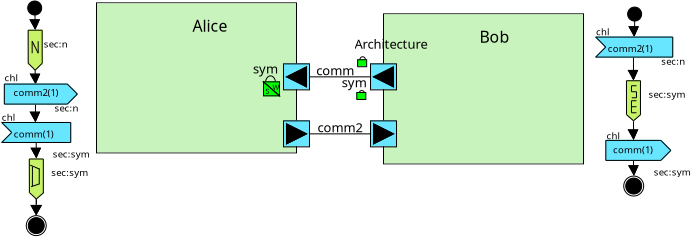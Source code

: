 <?xml version="1.0" encoding="UTF-8"?>
<dia:diagram xmlns:dia="http://www.lysator.liu.se/~alla/dia/">
  <dia:layer name="Background" visible="true" active="true">
    <dia:object type="Standard - Box" version="0" id="O0">
      <dia:attribute name="obj_pos">
        <dia:point val="9.6,4.6"/>
      </dia:attribute>
      <dia:attribute name="obj_bb">
        <dia:rectangle val="9.575,4.575;19.625,12.125"/>
      </dia:attribute>
      <dia:attribute name="elem_corner">
        <dia:point val="9.6,4.6"/>
      </dia:attribute>
      <dia:attribute name="elem_width">
        <dia:real val="10"/>
      </dia:attribute>
      <dia:attribute name="elem_height">
        <dia:real val="7.5"/>
      </dia:attribute>
      <dia:attribute name="border_width">
        <dia:real val="0.05"/>
      </dia:attribute>
      <dia:attribute name="show_background">
        <dia:boolean val="false"/>
      </dia:attribute>
    </dia:object>
    <dia:object type="Standard - Box" version="0" id="O1">
      <dia:attribute name="obj_pos">
        <dia:point val="9.65,4.65"/>
      </dia:attribute>
      <dia:attribute name="obj_bb">
        <dia:rectangle val="9.65,4.65;19.55,12.05"/>
      </dia:attribute>
      <dia:attribute name="elem_corner">
        <dia:point val="9.65,4.65"/>
      </dia:attribute>
      <dia:attribute name="elem_width">
        <dia:real val="9.9"/>
      </dia:attribute>
      <dia:attribute name="elem_height">
        <dia:real val="7.4"/>
      </dia:attribute>
      <dia:attribute name="border_width">
        <dia:real val="0"/>
      </dia:attribute>
      <dia:attribute name="border_color">
        <dia:color val="#c9f3bc"/>
      </dia:attribute>
      <dia:attribute name="inner_color">
        <dia:color val="#c9f3bc"/>
      </dia:attribute>
      <dia:attribute name="show_background">
        <dia:boolean val="true"/>
      </dia:attribute>
    </dia:object>
    <dia:object type="Standard - Text" version="1" id="O2">
      <dia:attribute name="obj_pos">
        <dia:point val="14.4,6.05"/>
      </dia:attribute>
      <dia:attribute name="obj_bb">
        <dia:rectangle val="14.4,5.315;16.3,6.237"/>
      </dia:attribute>
      <dia:attribute name="text">
        <dia:composite type="text">
          <dia:attribute name="string">
            <dia:string>#Alice#</dia:string>
          </dia:attribute>
          <dia:attribute name="font">
            <dia:font family="SansSerif.plain" style="0" name="Courier"/>
          </dia:attribute>
          <dia:attribute name="height">
            <dia:real val="0.988"/>
          </dia:attribute>
          <dia:attribute name="pos">
            <dia:point val="14.4,6.05"/>
          </dia:attribute>
          <dia:attribute name="color">
            <dia:color val="#000000"/>
          </dia:attribute>
          <dia:attribute name="alignment">
            <dia:enum val="0"/>
          </dia:attribute>
        </dia:composite>
      </dia:attribute>
      <dia:attribute name="valign">
        <dia:enum val="3"/>
      </dia:attribute>
    </dia:object>
    <dia:object type="Standard - Box" version="0" id="O3">
      <dia:attribute name="obj_pos">
        <dia:point val="18.95,10.5"/>
      </dia:attribute>
      <dia:attribute name="obj_bb">
        <dia:rectangle val="18.95,10.5;20.2,11.75"/>
      </dia:attribute>
      <dia:attribute name="elem_corner">
        <dia:point val="18.95,10.5"/>
      </dia:attribute>
      <dia:attribute name="elem_width">
        <dia:real val="1.25"/>
      </dia:attribute>
      <dia:attribute name="elem_height">
        <dia:real val="1.25"/>
      </dia:attribute>
      <dia:attribute name="border_width">
        <dia:real val="0"/>
      </dia:attribute>
      <dia:attribute name="border_color">
        <dia:color val="#68e5ff"/>
      </dia:attribute>
      <dia:attribute name="inner_color">
        <dia:color val="#68e5ff"/>
      </dia:attribute>
      <dia:attribute name="show_background">
        <dia:boolean val="true"/>
      </dia:attribute>
    </dia:object>
    <dia:object type="Standard - Box" version="0" id="O4">
      <dia:attribute name="obj_pos">
        <dia:point val="18.95,10.5"/>
      </dia:attribute>
      <dia:attribute name="obj_bb">
        <dia:rectangle val="18.925,10.475;20.275,11.825"/>
      </dia:attribute>
      <dia:attribute name="elem_corner">
        <dia:point val="18.95,10.5"/>
      </dia:attribute>
      <dia:attribute name="elem_width">
        <dia:real val="1.3"/>
      </dia:attribute>
      <dia:attribute name="elem_height">
        <dia:real val="1.3"/>
      </dia:attribute>
      <dia:attribute name="border_width">
        <dia:real val="0.05"/>
      </dia:attribute>
      <dia:attribute name="show_background">
        <dia:boolean val="false"/>
      </dia:attribute>
    </dia:object>
    <dia:object type="Standard - Polygon" version="0" id="O5">
      <dia:attribute name="obj_pos">
        <dia:point val="19.1,10.65"/>
      </dia:attribute>
      <dia:attribute name="obj_bb">
        <dia:rectangle val="19.075,10.61;20.156,11.691"/>
      </dia:attribute>
      <dia:attribute name="poly_points">
        <dia:point val="19.1,10.65"/>
        <dia:point val="19.1,11.65"/>
        <dia:point val="20.1,11.15"/>
      </dia:attribute>
      <dia:attribute name="line_width">
        <dia:real val="0.05"/>
      </dia:attribute>
      <dia:attribute name="show_background">
        <dia:boolean val="false"/>
      </dia:attribute>
    </dia:object>
    <dia:object type="Standard - Polygon" version="0" id="O6">
      <dia:attribute name="obj_pos">
        <dia:point val="19.1,10.65"/>
      </dia:attribute>
      <dia:attribute name="obj_bb">
        <dia:rectangle val="19.1,10.65;20.1,11.65"/>
      </dia:attribute>
      <dia:attribute name="poly_points">
        <dia:point val="19.1,10.65"/>
        <dia:point val="19.1,11.65"/>
        <dia:point val="20.1,11.15"/>
      </dia:attribute>
      <dia:attribute name="line_width">
        <dia:real val="0"/>
      </dia:attribute>
      <dia:attribute name="inner_color">
        <dia:color val="#000000"/>
      </dia:attribute>
      <dia:attribute name="show_background">
        <dia:boolean val="true"/>
      </dia:attribute>
    </dia:object>
    <dia:object type="Standard - Box" version="0" id="O7">
      <dia:attribute name="obj_pos">
        <dia:point val="18.95,7.65"/>
      </dia:attribute>
      <dia:attribute name="obj_bb">
        <dia:rectangle val="18.95,7.65;20.2,8.9"/>
      </dia:attribute>
      <dia:attribute name="elem_corner">
        <dia:point val="18.95,7.65"/>
      </dia:attribute>
      <dia:attribute name="elem_width">
        <dia:real val="1.25"/>
      </dia:attribute>
      <dia:attribute name="elem_height">
        <dia:real val="1.25"/>
      </dia:attribute>
      <dia:attribute name="border_width">
        <dia:real val="0"/>
      </dia:attribute>
      <dia:attribute name="border_color">
        <dia:color val="#68e5ff"/>
      </dia:attribute>
      <dia:attribute name="inner_color">
        <dia:color val="#68e5ff"/>
      </dia:attribute>
      <dia:attribute name="show_background">
        <dia:boolean val="true"/>
      </dia:attribute>
    </dia:object>
    <dia:object type="Standard - Box" version="0" id="O8">
      <dia:attribute name="obj_pos">
        <dia:point val="18.95,7.65"/>
      </dia:attribute>
      <dia:attribute name="obj_bb">
        <dia:rectangle val="18.925,7.625;20.275,8.975"/>
      </dia:attribute>
      <dia:attribute name="elem_corner">
        <dia:point val="18.95,7.65"/>
      </dia:attribute>
      <dia:attribute name="elem_width">
        <dia:real val="1.3"/>
      </dia:attribute>
      <dia:attribute name="elem_height">
        <dia:real val="1.3"/>
      </dia:attribute>
      <dia:attribute name="border_width">
        <dia:real val="0.05"/>
      </dia:attribute>
      <dia:attribute name="show_background">
        <dia:boolean val="false"/>
      </dia:attribute>
    </dia:object>
    <dia:object type="Standard - Polygon" version="0" id="O9">
      <dia:attribute name="obj_pos">
        <dia:point val="20.1,7.8"/>
      </dia:attribute>
      <dia:attribute name="obj_bb">
        <dia:rectangle val="19.044,7.76;20.125,8.84"/>
      </dia:attribute>
      <dia:attribute name="poly_points">
        <dia:point val="20.1,7.8"/>
        <dia:point val="20.1,8.8"/>
        <dia:point val="19.1,8.3"/>
      </dia:attribute>
      <dia:attribute name="line_width">
        <dia:real val="0.05"/>
      </dia:attribute>
      <dia:attribute name="show_background">
        <dia:boolean val="false"/>
      </dia:attribute>
    </dia:object>
    <dia:object type="Standard - Polygon" version="0" id="O10">
      <dia:attribute name="obj_pos">
        <dia:point val="20.1,7.8"/>
      </dia:attribute>
      <dia:attribute name="obj_bb">
        <dia:rectangle val="19.1,7.8;20.1,8.8"/>
      </dia:attribute>
      <dia:attribute name="poly_points">
        <dia:point val="20.1,7.8"/>
        <dia:point val="20.1,8.8"/>
        <dia:point val="19.1,8.3"/>
      </dia:attribute>
      <dia:attribute name="line_width">
        <dia:real val="0"/>
      </dia:attribute>
      <dia:attribute name="inner_color">
        <dia:color val="#000000"/>
      </dia:attribute>
      <dia:attribute name="show_background">
        <dia:boolean val="true"/>
      </dia:attribute>
    </dia:object>
    <dia:object type="Standard - Text" version="1" id="O11">
      <dia:attribute name="obj_pos">
        <dia:point val="17.424,8.129"/>
      </dia:attribute>
      <dia:attribute name="obj_bb">
        <dia:rectangle val="17.424,7.526;18.779,8.284"/>
      </dia:attribute>
      <dia:attribute name="text">
        <dia:composite type="text">
          <dia:attribute name="string">
            <dia:string>#sym#</dia:string>
          </dia:attribute>
          <dia:attribute name="font">
            <dia:font family="SansSerif.plain" style="0" name="Courier"/>
          </dia:attribute>
          <dia:attribute name="height">
            <dia:real val="0.811"/>
          </dia:attribute>
          <dia:attribute name="pos">
            <dia:point val="17.424,8.129"/>
          </dia:attribute>
          <dia:attribute name="color">
            <dia:color val="#000000"/>
          </dia:attribute>
          <dia:attribute name="alignment">
            <dia:enum val="0"/>
          </dia:attribute>
        </dia:composite>
      </dia:attribute>
      <dia:attribute name="valign">
        <dia:enum val="3"/>
      </dia:attribute>
    </dia:object>
    <dia:object type="Standard - Ellipse" version="0" id="O12">
      <dia:attribute name="obj_pos">
        <dia:point val="18.05,8.25"/>
      </dia:attribute>
      <dia:attribute name="obj_bb">
        <dia:rectangle val="18.025,8.225;18.575,8.975"/>
      </dia:attribute>
      <dia:attribute name="elem_corner">
        <dia:point val="18.05,8.25"/>
      </dia:attribute>
      <dia:attribute name="elem_width">
        <dia:real val="0.5"/>
      </dia:attribute>
      <dia:attribute name="elem_height">
        <dia:real val="0.7"/>
      </dia:attribute>
      <dia:attribute name="border_width">
        <dia:real val="0.05"/>
      </dia:attribute>
      <dia:attribute name="show_background">
        <dia:boolean val="false"/>
      </dia:attribute>
    </dia:object>
    <dia:object type="Standard - Polygon" version="0" id="O13">
      <dia:attribute name="obj_pos">
        <dia:point val="17.95,8.55"/>
      </dia:attribute>
      <dia:attribute name="obj_bb">
        <dia:rectangle val="17.95,8.55;18.75,9.25"/>
      </dia:attribute>
      <dia:attribute name="poly_points">
        <dia:point val="17.95,8.55"/>
        <dia:point val="17.95,9.25"/>
        <dia:point val="18.75,9.25"/>
      </dia:attribute>
      <dia:attribute name="line_color">
        <dia:color val="#00ff00"/>
      </dia:attribute>
      <dia:attribute name="line_width">
        <dia:real val="0"/>
      </dia:attribute>
      <dia:attribute name="inner_color">
        <dia:color val="#00ff00"/>
      </dia:attribute>
      <dia:attribute name="show_background">
        <dia:boolean val="true"/>
      </dia:attribute>
    </dia:object>
    <dia:object type="Standard - Polygon" version="0" id="O14">
      <dia:attribute name="obj_pos">
        <dia:point val="18.75,9.25"/>
      </dia:attribute>
      <dia:attribute name="obj_bb">
        <dia:rectangle val="17.95,8.55;18.75,9.25"/>
      </dia:attribute>
      <dia:attribute name="poly_points">
        <dia:point val="18.75,9.25"/>
        <dia:point val="18.75,8.55"/>
        <dia:point val="17.95,8.55"/>
      </dia:attribute>
      <dia:attribute name="line_color">
        <dia:color val="#00ff00"/>
      </dia:attribute>
      <dia:attribute name="line_width">
        <dia:real val="0"/>
      </dia:attribute>
      <dia:attribute name="inner_color">
        <dia:color val="#00ff00"/>
      </dia:attribute>
      <dia:attribute name="show_background">
        <dia:boolean val="true"/>
      </dia:attribute>
    </dia:object>
    <dia:object type="Standard - Polygon" version="0" id="O15">
      <dia:attribute name="obj_pos">
        <dia:point val="17.95,8.55"/>
      </dia:attribute>
      <dia:attribute name="obj_bb">
        <dia:rectangle val="17.925,8.495;18.817,9.275"/>
      </dia:attribute>
      <dia:attribute name="poly_points">
        <dia:point val="17.95,8.55"/>
        <dia:point val="17.95,9.25"/>
        <dia:point val="18.75,9.25"/>
      </dia:attribute>
      <dia:attribute name="line_width">
        <dia:real val="0.05"/>
      </dia:attribute>
      <dia:attribute name="show_background">
        <dia:boolean val="false"/>
      </dia:attribute>
    </dia:object>
    <dia:object type="Standard - Polygon" version="0" id="O16">
      <dia:attribute name="obj_pos">
        <dia:point val="18.75,9.25"/>
      </dia:attribute>
      <dia:attribute name="obj_bb">
        <dia:rectangle val="17.884,8.525;18.775,9.305"/>
      </dia:attribute>
      <dia:attribute name="poly_points">
        <dia:point val="18.75,9.25"/>
        <dia:point val="18.75,8.55"/>
        <dia:point val="17.95,8.55"/>
      </dia:attribute>
      <dia:attribute name="line_width">
        <dia:real val="0.05"/>
      </dia:attribute>
      <dia:attribute name="show_background">
        <dia:boolean val="false"/>
      </dia:attribute>
    </dia:object>
    <dia:object type="Standard - Text" version="1" id="O17">
      <dia:attribute name="obj_pos">
        <dia:point val="18.05,9.15"/>
      </dia:attribute>
      <dia:attribute name="obj_bb">
        <dia:rectangle val="18.05,8.807;18.282,9.238"/>
      </dia:attribute>
      <dia:attribute name="text">
        <dia:composite type="text">
          <dia:attribute name="string">
            <dia:string>#S#</dia:string>
          </dia:attribute>
          <dia:attribute name="font">
            <dia:font family="SansSerif.plain" style="0" name="Courier"/>
          </dia:attribute>
          <dia:attribute name="height">
            <dia:real val="0.459"/>
          </dia:attribute>
          <dia:attribute name="pos">
            <dia:point val="18.05,9.15"/>
          </dia:attribute>
          <dia:attribute name="color">
            <dia:color val="#000000"/>
          </dia:attribute>
          <dia:attribute name="alignment">
            <dia:enum val="0"/>
          </dia:attribute>
        </dia:composite>
      </dia:attribute>
      <dia:attribute name="valign">
        <dia:enum val="3"/>
      </dia:attribute>
    </dia:object>
    <dia:object type="Standard - Text" version="1" id="O18">
      <dia:attribute name="obj_pos">
        <dia:point val="18.4,8.95"/>
      </dia:attribute>
      <dia:attribute name="obj_bb">
        <dia:rectangle val="18.4,8.607;18.762,9.037"/>
      </dia:attribute>
      <dia:attribute name="text">
        <dia:composite type="text">
          <dia:attribute name="string">
            <dia:string>#W#</dia:string>
          </dia:attribute>
          <dia:attribute name="font">
            <dia:font family="SansSerif.plain" style="0" name="Courier"/>
          </dia:attribute>
          <dia:attribute name="height">
            <dia:real val="0.459"/>
          </dia:attribute>
          <dia:attribute name="pos">
            <dia:point val="18.4,8.95"/>
          </dia:attribute>
          <dia:attribute name="color">
            <dia:color val="#000000"/>
          </dia:attribute>
          <dia:attribute name="alignment">
            <dia:enum val="0"/>
          </dia:attribute>
        </dia:composite>
      </dia:attribute>
      <dia:attribute name="valign">
        <dia:enum val="3"/>
      </dia:attribute>
    </dia:object>
    <dia:object type="Standard - Box" version="0" id="O19">
      <dia:attribute name="obj_pos">
        <dia:point val="23.95,5.15"/>
      </dia:attribute>
      <dia:attribute name="obj_bb">
        <dia:rectangle val="23.925,5.125;33.975,12.675"/>
      </dia:attribute>
      <dia:attribute name="elem_corner">
        <dia:point val="23.95,5.15"/>
      </dia:attribute>
      <dia:attribute name="elem_width">
        <dia:real val="10"/>
      </dia:attribute>
      <dia:attribute name="elem_height">
        <dia:real val="7.5"/>
      </dia:attribute>
      <dia:attribute name="border_width">
        <dia:real val="0.05"/>
      </dia:attribute>
      <dia:attribute name="show_background">
        <dia:boolean val="false"/>
      </dia:attribute>
    </dia:object>
    <dia:object type="Standard - Box" version="0" id="O20">
      <dia:attribute name="obj_pos">
        <dia:point val="24,5.2"/>
      </dia:attribute>
      <dia:attribute name="obj_bb">
        <dia:rectangle val="24,5.2;33.9,12.6"/>
      </dia:attribute>
      <dia:attribute name="elem_corner">
        <dia:point val="24,5.2"/>
      </dia:attribute>
      <dia:attribute name="elem_width">
        <dia:real val="9.9"/>
      </dia:attribute>
      <dia:attribute name="elem_height">
        <dia:real val="7.4"/>
      </dia:attribute>
      <dia:attribute name="border_width">
        <dia:real val="0"/>
      </dia:attribute>
      <dia:attribute name="border_color">
        <dia:color val="#c9f3bc"/>
      </dia:attribute>
      <dia:attribute name="inner_color">
        <dia:color val="#c9f3bc"/>
      </dia:attribute>
      <dia:attribute name="show_background">
        <dia:boolean val="true"/>
      </dia:attribute>
    </dia:object>
    <dia:object type="Standard - Text" version="1" id="O21">
      <dia:attribute name="obj_pos">
        <dia:point val="28.75,6.6"/>
      </dia:attribute>
      <dia:attribute name="obj_bb">
        <dia:rectangle val="28.75,5.865;30.277,6.787"/>
      </dia:attribute>
      <dia:attribute name="text">
        <dia:composite type="text">
          <dia:attribute name="string">
            <dia:string>#Bob#</dia:string>
          </dia:attribute>
          <dia:attribute name="font">
            <dia:font family="SansSerif.plain" style="0" name="Courier"/>
          </dia:attribute>
          <dia:attribute name="height">
            <dia:real val="0.988"/>
          </dia:attribute>
          <dia:attribute name="pos">
            <dia:point val="28.75,6.6"/>
          </dia:attribute>
          <dia:attribute name="color">
            <dia:color val="#000000"/>
          </dia:attribute>
          <dia:attribute name="alignment">
            <dia:enum val="0"/>
          </dia:attribute>
        </dia:composite>
      </dia:attribute>
      <dia:attribute name="valign">
        <dia:enum val="3"/>
      </dia:attribute>
    </dia:object>
    <dia:object type="Standard - Box" version="0" id="O22">
      <dia:attribute name="obj_pos">
        <dia:point val="23.3,10.5"/>
      </dia:attribute>
      <dia:attribute name="obj_bb">
        <dia:rectangle val="23.3,10.5;24.55,11.75"/>
      </dia:attribute>
      <dia:attribute name="elem_corner">
        <dia:point val="23.3,10.5"/>
      </dia:attribute>
      <dia:attribute name="elem_width">
        <dia:real val="1.25"/>
      </dia:attribute>
      <dia:attribute name="elem_height">
        <dia:real val="1.25"/>
      </dia:attribute>
      <dia:attribute name="border_width">
        <dia:real val="0"/>
      </dia:attribute>
      <dia:attribute name="border_color">
        <dia:color val="#68e5ff"/>
      </dia:attribute>
      <dia:attribute name="inner_color">
        <dia:color val="#68e5ff"/>
      </dia:attribute>
      <dia:attribute name="show_background">
        <dia:boolean val="true"/>
      </dia:attribute>
    </dia:object>
    <dia:object type="Standard - Box" version="0" id="O23">
      <dia:attribute name="obj_pos">
        <dia:point val="23.3,10.5"/>
      </dia:attribute>
      <dia:attribute name="obj_bb">
        <dia:rectangle val="23.275,10.475;24.625,11.825"/>
      </dia:attribute>
      <dia:attribute name="elem_corner">
        <dia:point val="23.3,10.5"/>
      </dia:attribute>
      <dia:attribute name="elem_width">
        <dia:real val="1.3"/>
      </dia:attribute>
      <dia:attribute name="elem_height">
        <dia:real val="1.3"/>
      </dia:attribute>
      <dia:attribute name="border_width">
        <dia:real val="0.05"/>
      </dia:attribute>
      <dia:attribute name="show_background">
        <dia:boolean val="false"/>
      </dia:attribute>
    </dia:object>
    <dia:object type="Standard - Polygon" version="0" id="O24">
      <dia:attribute name="obj_pos">
        <dia:point val="23.45,10.65"/>
      </dia:attribute>
      <dia:attribute name="obj_bb">
        <dia:rectangle val="23.425,10.61;24.506,11.691"/>
      </dia:attribute>
      <dia:attribute name="poly_points">
        <dia:point val="23.45,10.65"/>
        <dia:point val="23.45,11.65"/>
        <dia:point val="24.45,11.15"/>
      </dia:attribute>
      <dia:attribute name="line_width">
        <dia:real val="0.05"/>
      </dia:attribute>
      <dia:attribute name="show_background">
        <dia:boolean val="false"/>
      </dia:attribute>
    </dia:object>
    <dia:object type="Standard - Polygon" version="0" id="O25">
      <dia:attribute name="obj_pos">
        <dia:point val="23.45,10.65"/>
      </dia:attribute>
      <dia:attribute name="obj_bb">
        <dia:rectangle val="23.45,10.65;24.45,11.65"/>
      </dia:attribute>
      <dia:attribute name="poly_points">
        <dia:point val="23.45,10.65"/>
        <dia:point val="23.45,11.65"/>
        <dia:point val="24.45,11.15"/>
      </dia:attribute>
      <dia:attribute name="line_width">
        <dia:real val="0"/>
      </dia:attribute>
      <dia:attribute name="inner_color">
        <dia:color val="#000000"/>
      </dia:attribute>
      <dia:attribute name="show_background">
        <dia:boolean val="true"/>
      </dia:attribute>
    </dia:object>
    <dia:object type="Standard - Box" version="0" id="O26">
      <dia:attribute name="obj_pos">
        <dia:point val="23.3,7.65"/>
      </dia:attribute>
      <dia:attribute name="obj_bb">
        <dia:rectangle val="23.3,7.65;24.55,8.9"/>
      </dia:attribute>
      <dia:attribute name="elem_corner">
        <dia:point val="23.3,7.65"/>
      </dia:attribute>
      <dia:attribute name="elem_width">
        <dia:real val="1.25"/>
      </dia:attribute>
      <dia:attribute name="elem_height">
        <dia:real val="1.25"/>
      </dia:attribute>
      <dia:attribute name="border_width">
        <dia:real val="0"/>
      </dia:attribute>
      <dia:attribute name="border_color">
        <dia:color val="#68e5ff"/>
      </dia:attribute>
      <dia:attribute name="inner_color">
        <dia:color val="#68e5ff"/>
      </dia:attribute>
      <dia:attribute name="show_background">
        <dia:boolean val="true"/>
      </dia:attribute>
    </dia:object>
    <dia:object type="Standard - Box" version="0" id="O27">
      <dia:attribute name="obj_pos">
        <dia:point val="23.3,7.65"/>
      </dia:attribute>
      <dia:attribute name="obj_bb">
        <dia:rectangle val="23.275,7.625;24.625,8.975"/>
      </dia:attribute>
      <dia:attribute name="elem_corner">
        <dia:point val="23.3,7.65"/>
      </dia:attribute>
      <dia:attribute name="elem_width">
        <dia:real val="1.3"/>
      </dia:attribute>
      <dia:attribute name="elem_height">
        <dia:real val="1.3"/>
      </dia:attribute>
      <dia:attribute name="border_width">
        <dia:real val="0.05"/>
      </dia:attribute>
      <dia:attribute name="show_background">
        <dia:boolean val="false"/>
      </dia:attribute>
    </dia:object>
    <dia:object type="Standard - Polygon" version="0" id="O28">
      <dia:attribute name="obj_pos">
        <dia:point val="24.45,7.8"/>
      </dia:attribute>
      <dia:attribute name="obj_bb">
        <dia:rectangle val="23.394,7.76;24.475,8.84"/>
      </dia:attribute>
      <dia:attribute name="poly_points">
        <dia:point val="24.45,7.8"/>
        <dia:point val="24.45,8.8"/>
        <dia:point val="23.45,8.3"/>
      </dia:attribute>
      <dia:attribute name="line_width">
        <dia:real val="0.05"/>
      </dia:attribute>
      <dia:attribute name="show_background">
        <dia:boolean val="false"/>
      </dia:attribute>
    </dia:object>
    <dia:object type="Standard - Polygon" version="0" id="O29">
      <dia:attribute name="obj_pos">
        <dia:point val="24.45,7.8"/>
      </dia:attribute>
      <dia:attribute name="obj_bb">
        <dia:rectangle val="23.45,7.8;24.45,8.8"/>
      </dia:attribute>
      <dia:attribute name="poly_points">
        <dia:point val="24.45,7.8"/>
        <dia:point val="24.45,8.8"/>
        <dia:point val="23.45,8.3"/>
      </dia:attribute>
      <dia:attribute name="line_width">
        <dia:real val="0"/>
      </dia:attribute>
      <dia:attribute name="inner_color">
        <dia:color val="#000000"/>
      </dia:attribute>
      <dia:attribute name="show_background">
        <dia:boolean val="true"/>
      </dia:attribute>
    </dia:object>
    <dia:object type="Standard - Text" version="1" id="O30">
      <dia:attribute name="obj_pos">
        <dia:point val="22.5,6.9"/>
      </dia:attribute>
      <dia:attribute name="obj_bb">
        <dia:rectangle val="22.5,6.298;26.48,7.055"/>
      </dia:attribute>
      <dia:attribute name="text">
        <dia:composite type="text">
          <dia:attribute name="string">
            <dia:string>#Architecture#</dia:string>
          </dia:attribute>
          <dia:attribute name="font">
            <dia:font family="SansSerif.plain" style="0" name="Courier"/>
          </dia:attribute>
          <dia:attribute name="height">
            <dia:real val="0.811"/>
          </dia:attribute>
          <dia:attribute name="pos">
            <dia:point val="22.5,6.9"/>
          </dia:attribute>
          <dia:attribute name="color">
            <dia:color val="#000000"/>
          </dia:attribute>
          <dia:attribute name="alignment">
            <dia:enum val="0"/>
          </dia:attribute>
        </dia:composite>
      </dia:attribute>
      <dia:attribute name="valign">
        <dia:enum val="3"/>
      </dia:attribute>
    </dia:object>
    <dia:object type="Standard - Ellipse" version="0" id="O31">
      <dia:attribute name="obj_pos">
        <dia:point val="22.758,7.293"/>
      </dia:attribute>
      <dia:attribute name="obj_bb">
        <dia:rectangle val="22.733,7.268;23.083,7.718"/>
      </dia:attribute>
      <dia:attribute name="elem_corner">
        <dia:point val="22.758,7.293"/>
      </dia:attribute>
      <dia:attribute name="elem_width">
        <dia:real val="0.3"/>
      </dia:attribute>
      <dia:attribute name="elem_height">
        <dia:real val="0.4"/>
      </dia:attribute>
      <dia:attribute name="border_width">
        <dia:real val="0.05"/>
      </dia:attribute>
      <dia:attribute name="show_background">
        <dia:boolean val="false"/>
      </dia:attribute>
    </dia:object>
    <dia:object type="Standard - Box" version="0" id="O32">
      <dia:attribute name="obj_pos">
        <dia:point val="22.658,7.443"/>
      </dia:attribute>
      <dia:attribute name="obj_bb">
        <dia:rectangle val="22.658,7.443;23.058,7.743"/>
      </dia:attribute>
      <dia:attribute name="elem_corner">
        <dia:point val="22.658,7.443"/>
      </dia:attribute>
      <dia:attribute name="elem_width">
        <dia:real val="0.4"/>
      </dia:attribute>
      <dia:attribute name="elem_height">
        <dia:real val="0.3"/>
      </dia:attribute>
      <dia:attribute name="border_width">
        <dia:real val="0"/>
      </dia:attribute>
      <dia:attribute name="border_color">
        <dia:color val="#00ff00"/>
      </dia:attribute>
      <dia:attribute name="inner_color">
        <dia:color val="#00ff00"/>
      </dia:attribute>
      <dia:attribute name="show_background">
        <dia:boolean val="true"/>
      </dia:attribute>
    </dia:object>
    <dia:object type="Standard - Box" version="0" id="O33">
      <dia:attribute name="obj_pos">
        <dia:point val="22.658,7.443"/>
      </dia:attribute>
      <dia:attribute name="obj_bb">
        <dia:rectangle val="22.633,7.418;23.133,7.818"/>
      </dia:attribute>
      <dia:attribute name="elem_corner">
        <dia:point val="22.658,7.443"/>
      </dia:attribute>
      <dia:attribute name="elem_width">
        <dia:real val="0.45"/>
      </dia:attribute>
      <dia:attribute name="elem_height">
        <dia:real val="0.35"/>
      </dia:attribute>
      <dia:attribute name="border_width">
        <dia:real val="0.05"/>
      </dia:attribute>
      <dia:attribute name="show_background">
        <dia:boolean val="false"/>
      </dia:attribute>
    </dia:object>
    <dia:object type="Standard - Text" version="1" id="O34">
      <dia:attribute name="obj_pos">
        <dia:point val="21.858,8.818"/>
      </dia:attribute>
      <dia:attribute name="obj_bb">
        <dia:rectangle val="21.858,8.216;23.213,8.973"/>
      </dia:attribute>
      <dia:attribute name="text">
        <dia:composite type="text">
          <dia:attribute name="string">
            <dia:string>#sym#</dia:string>
          </dia:attribute>
          <dia:attribute name="font">
            <dia:font family="SansSerif.plain" style="0" name="Courier"/>
          </dia:attribute>
          <dia:attribute name="height">
            <dia:real val="0.811"/>
          </dia:attribute>
          <dia:attribute name="pos">
            <dia:point val="21.858,8.818"/>
          </dia:attribute>
          <dia:attribute name="color">
            <dia:color val="#000000"/>
          </dia:attribute>
          <dia:attribute name="alignment">
            <dia:enum val="0"/>
          </dia:attribute>
        </dia:composite>
      </dia:attribute>
      <dia:attribute name="valign">
        <dia:enum val="3"/>
      </dia:attribute>
    </dia:object>
    <dia:object type="Standard - Ellipse" version="0" id="O35">
      <dia:attribute name="obj_pos">
        <dia:point val="22.716,8.981"/>
      </dia:attribute>
      <dia:attribute name="obj_bb">
        <dia:rectangle val="22.691,8.956;23.041,9.406"/>
      </dia:attribute>
      <dia:attribute name="elem_corner">
        <dia:point val="22.716,8.981"/>
      </dia:attribute>
      <dia:attribute name="elem_width">
        <dia:real val="0.3"/>
      </dia:attribute>
      <dia:attribute name="elem_height">
        <dia:real val="0.4"/>
      </dia:attribute>
      <dia:attribute name="border_width">
        <dia:real val="0.05"/>
      </dia:attribute>
      <dia:attribute name="show_background">
        <dia:boolean val="false"/>
      </dia:attribute>
    </dia:object>
    <dia:object type="Standard - Box" version="0" id="O36">
      <dia:attribute name="obj_pos">
        <dia:point val="22.616,9.081"/>
      </dia:attribute>
      <dia:attribute name="obj_bb">
        <dia:rectangle val="22.616,9.081;23.016,9.381"/>
      </dia:attribute>
      <dia:attribute name="elem_corner">
        <dia:point val="22.616,9.081"/>
      </dia:attribute>
      <dia:attribute name="elem_width">
        <dia:real val="0.4"/>
      </dia:attribute>
      <dia:attribute name="elem_height">
        <dia:real val="0.3"/>
      </dia:attribute>
      <dia:attribute name="border_width">
        <dia:real val="0"/>
      </dia:attribute>
      <dia:attribute name="border_color">
        <dia:color val="#00ff00"/>
      </dia:attribute>
      <dia:attribute name="inner_color">
        <dia:color val="#00ff00"/>
      </dia:attribute>
      <dia:attribute name="show_background">
        <dia:boolean val="true"/>
      </dia:attribute>
    </dia:object>
    <dia:object type="Standard - Box" version="0" id="O37">
      <dia:attribute name="obj_pos">
        <dia:point val="22.616,9.081"/>
      </dia:attribute>
      <dia:attribute name="obj_bb">
        <dia:rectangle val="22.591,9.056;23.091,9.456"/>
      </dia:attribute>
      <dia:attribute name="elem_corner">
        <dia:point val="22.616,9.081"/>
      </dia:attribute>
      <dia:attribute name="elem_width">
        <dia:real val="0.45"/>
      </dia:attribute>
      <dia:attribute name="elem_height">
        <dia:real val="0.35"/>
      </dia:attribute>
      <dia:attribute name="border_width">
        <dia:real val="0.05"/>
      </dia:attribute>
      <dia:attribute name="show_background">
        <dia:boolean val="false"/>
      </dia:attribute>
    </dia:object>
    <dia:object type="Standard - Text" version="1" id="O38">
      <dia:attribute name="obj_pos">
        <dia:point val="20.592,8.216"/>
      </dia:attribute>
      <dia:attribute name="obj_bb">
        <dia:rectangle val="20.592,7.613;22.612,8.371"/>
      </dia:attribute>
      <dia:attribute name="text">
        <dia:composite type="text">
          <dia:attribute name="string">
            <dia:string>#comm#</dia:string>
          </dia:attribute>
          <dia:attribute name="font">
            <dia:font family="SansSerif.italic" style="0" name="Courier"/>
          </dia:attribute>
          <dia:attribute name="height">
            <dia:real val="0.811"/>
          </dia:attribute>
          <dia:attribute name="pos">
            <dia:point val="20.592,8.216"/>
          </dia:attribute>
          <dia:attribute name="color">
            <dia:color val="#000000"/>
          </dia:attribute>
          <dia:attribute name="alignment">
            <dia:enum val="0"/>
          </dia:attribute>
        </dia:composite>
      </dia:attribute>
      <dia:attribute name="valign">
        <dia:enum val="3"/>
      </dia:attribute>
    </dia:object>
    <dia:object type="Standard - Line" version="0" id="O39">
      <dia:attribute name="obj_pos">
        <dia:point val="20.25,8.3"/>
      </dia:attribute>
      <dia:attribute name="obj_bb">
        <dia:rectangle val="20.225,8.275;23.325,8.325"/>
      </dia:attribute>
      <dia:attribute name="conn_endpoints">
        <dia:point val="20.25,8.3"/>
        <dia:point val="23.3,8.3"/>
      </dia:attribute>
      <dia:attribute name="numcp">
        <dia:int val="1"/>
      </dia:attribute>
      <dia:attribute name="line_width">
        <dia:real val="0.05"/>
      </dia:attribute>
    </dia:object>
    <dia:object type="Standard - Text" version="1" id="O40">
      <dia:attribute name="obj_pos">
        <dia:point val="20.644,11.066"/>
      </dia:attribute>
      <dia:attribute name="obj_bb">
        <dia:rectangle val="20.644,10.463;23.077,11.221"/>
      </dia:attribute>
      <dia:attribute name="text">
        <dia:composite type="text">
          <dia:attribute name="string">
            <dia:string>#comm2#</dia:string>
          </dia:attribute>
          <dia:attribute name="font">
            <dia:font family="SansSerif.italic" style="0" name="Courier"/>
          </dia:attribute>
          <dia:attribute name="height">
            <dia:real val="0.811"/>
          </dia:attribute>
          <dia:attribute name="pos">
            <dia:point val="20.644,11.066"/>
          </dia:attribute>
          <dia:attribute name="color">
            <dia:color val="#000000"/>
          </dia:attribute>
          <dia:attribute name="alignment">
            <dia:enum val="0"/>
          </dia:attribute>
        </dia:composite>
      </dia:attribute>
      <dia:attribute name="valign">
        <dia:enum val="3"/>
      </dia:attribute>
    </dia:object>
    <dia:object type="Standard - Line" version="0" id="O41">
      <dia:attribute name="obj_pos">
        <dia:point val="20.25,11.15"/>
      </dia:attribute>
      <dia:attribute name="obj_bb">
        <dia:rectangle val="20.225,11.125;23.325,11.175"/>
      </dia:attribute>
      <dia:attribute name="conn_endpoints">
        <dia:point val="20.25,11.15"/>
        <dia:point val="23.3,11.15"/>
      </dia:attribute>
      <dia:attribute name="numcp">
        <dia:int val="1"/>
      </dia:attribute>
      <dia:attribute name="line_width">
        <dia:real val="0.05"/>
      </dia:attribute>
    </dia:object>
    <dia:object type="Standard - Line" version="0" id="O42">
      <dia:attribute name="obj_pos">
        <dia:point val="6.59,14.407"/>
      </dia:attribute>
      <dia:attribute name="obj_bb">
        <dia:rectangle val="6.559,14.381;6.615,15.204"/>
      </dia:attribute>
      <dia:attribute name="conn_endpoints">
        <dia:point val="6.59,14.407"/>
        <dia:point val="6.584,15.179"/>
      </dia:attribute>
      <dia:attribute name="numcp">
        <dia:int val="1"/>
      </dia:attribute>
      <dia:attribute name="line_width">
        <dia:real val="0.05"/>
      </dia:attribute>
      <dia:connections>
        <dia:connection handle="0" to="O100" connection="4"/>
        <dia:connection handle="1" to="O43" connection="0"/>
      </dia:connections>
    </dia:object>
    <dia:object type="Standard - Polygon" version="0" id="O43">
      <dia:attribute name="obj_pos">
        <dia:point val="6.584,15.179"/>
      </dia:attribute>
      <dia:attribute name="obj_bb">
        <dia:rectangle val="6.334,14.729;6.834,15.179"/>
      </dia:attribute>
      <dia:attribute name="poly_points">
        <dia:point val="6.584,15.179"/>
        <dia:point val="6.334,14.729"/>
        <dia:point val="6.834,14.729"/>
      </dia:attribute>
      <dia:attribute name="line_width">
        <dia:real val="0"/>
      </dia:attribute>
      <dia:attribute name="inner_color">
        <dia:color val="#000000"/>
      </dia:attribute>
      <dia:attribute name="show_background">
        <dia:boolean val="true"/>
      </dia:attribute>
    </dia:object>
    <dia:object type="Standard - Polygon" version="0" id="O44">
      <dia:attribute name="obj_pos">
        <dia:point val="6.584,15.179"/>
      </dia:attribute>
      <dia:attribute name="obj_bb">
        <dia:rectangle val="6.291,14.704;6.876,15.23"/>
      </dia:attribute>
      <dia:attribute name="poly_points">
        <dia:point val="6.584,15.179"/>
        <dia:point val="6.334,14.729"/>
        <dia:point val="6.834,14.729"/>
      </dia:attribute>
      <dia:attribute name="line_width">
        <dia:real val="0.05"/>
      </dia:attribute>
      <dia:attribute name="show_background">
        <dia:boolean val="false"/>
      </dia:attribute>
    </dia:object>
    <dia:object type="Standard - Line" version="0" id="O45">
      <dia:attribute name="obj_pos">
        <dia:point val="6.551,9.214"/>
      </dia:attribute>
      <dia:attribute name="obj_bb">
        <dia:rectangle val="6.521,9.189;6.577,10.541"/>
      </dia:attribute>
      <dia:attribute name="conn_endpoints">
        <dia:point val="6.551,9.214"/>
        <dia:point val="6.546,10.516"/>
      </dia:attribute>
      <dia:attribute name="numcp">
        <dia:int val="1"/>
      </dia:attribute>
      <dia:attribute name="line_width">
        <dia:real val="0.05"/>
      </dia:attribute>
      <dia:connections>
        <dia:connection handle="1" to="O46" connection="0"/>
      </dia:connections>
    </dia:object>
    <dia:object type="Standard - Polygon" version="0" id="O46">
      <dia:attribute name="obj_pos">
        <dia:point val="6.546,10.516"/>
      </dia:attribute>
      <dia:attribute name="obj_bb">
        <dia:rectangle val="6.296,10.066;6.746,10.516"/>
      </dia:attribute>
      <dia:attribute name="poly_points">
        <dia:point val="6.546,10.516"/>
        <dia:point val="6.296,10.066"/>
        <dia:point val="6.746,10.066"/>
      </dia:attribute>
      <dia:attribute name="line_width">
        <dia:real val="0"/>
      </dia:attribute>
      <dia:attribute name="inner_color">
        <dia:color val="#000000"/>
      </dia:attribute>
      <dia:attribute name="show_background">
        <dia:boolean val="true"/>
      </dia:attribute>
    </dia:object>
    <dia:object type="Standard - Polygon" version="0" id="O47">
      <dia:attribute name="obj_pos">
        <dia:point val="6.546,10.516"/>
      </dia:attribute>
      <dia:attribute name="obj_bb">
        <dia:rectangle val="6.254,10.041;6.785,10.572"/>
      </dia:attribute>
      <dia:attribute name="poly_points">
        <dia:point val="6.546,10.516"/>
        <dia:point val="6.296,10.066"/>
        <dia:point val="6.746,10.066"/>
      </dia:attribute>
      <dia:attribute name="line_width">
        <dia:real val="0.05"/>
      </dia:attribute>
      <dia:attribute name="show_background">
        <dia:boolean val="false"/>
      </dia:attribute>
    </dia:object>
    <dia:object type="Standard - Line" version="0" id="O48">
      <dia:attribute name="obj_pos">
        <dia:point val="6.522,5.078"/>
      </dia:attribute>
      <dia:attribute name="obj_bb">
        <dia:rectangle val="6.496,5.052;6.56,5.925"/>
      </dia:attribute>
      <dia:attribute name="conn_endpoints">
        <dia:point val="6.522,5.078"/>
        <dia:point val="6.534,5.899"/>
      </dia:attribute>
      <dia:attribute name="numcp">
        <dia:int val="1"/>
      </dia:attribute>
      <dia:attribute name="line_width">
        <dia:real val="0.05"/>
      </dia:attribute>
      <dia:connections>
        <dia:connection handle="1" to="O49" connection="0"/>
      </dia:connections>
    </dia:object>
    <dia:object type="Standard - Polygon" version="0" id="O49">
      <dia:attribute name="obj_pos">
        <dia:point val="6.534,5.899"/>
      </dia:attribute>
      <dia:attribute name="obj_bb">
        <dia:rectangle val="6.284,5.449;6.734,5.899"/>
      </dia:attribute>
      <dia:attribute name="poly_points">
        <dia:point val="6.534,5.899"/>
        <dia:point val="6.284,5.449"/>
        <dia:point val="6.734,5.449"/>
      </dia:attribute>
      <dia:attribute name="line_width">
        <dia:real val="0"/>
      </dia:attribute>
      <dia:attribute name="inner_color">
        <dia:color val="#000000"/>
      </dia:attribute>
      <dia:attribute name="show_background">
        <dia:boolean val="true"/>
      </dia:attribute>
    </dia:object>
    <dia:object type="Standard - Polygon" version="0" id="O50">
      <dia:attribute name="obj_pos">
        <dia:point val="6.534,5.899"/>
      </dia:attribute>
      <dia:attribute name="obj_bb">
        <dia:rectangle val="6.242,5.425;6.773,5.955"/>
      </dia:attribute>
      <dia:attribute name="poly_points">
        <dia:point val="6.534,5.899"/>
        <dia:point val="6.284,5.449"/>
        <dia:point val="6.734,5.449"/>
      </dia:attribute>
      <dia:attribute name="line_width">
        <dia:real val="0.05"/>
      </dia:attribute>
      <dia:attribute name="show_background">
        <dia:boolean val="false"/>
      </dia:attribute>
    </dia:object>
    <dia:object type="Standard - Polygon" version="0" id="O51">
      <dia:attribute name="obj_pos">
        <dia:point val="6.55,8.614"/>
      </dia:attribute>
      <dia:attribute name="obj_bb">
        <dia:rectangle val="6.3,8.164;6.75,8.614"/>
      </dia:attribute>
      <dia:attribute name="poly_points">
        <dia:point val="6.55,8.614"/>
        <dia:point val="6.3,8.164"/>
        <dia:point val="6.75,8.164"/>
      </dia:attribute>
      <dia:attribute name="line_width">
        <dia:real val="0"/>
      </dia:attribute>
      <dia:attribute name="inner_color">
        <dia:color val="#000000"/>
      </dia:attribute>
      <dia:attribute name="show_background">
        <dia:boolean val="true"/>
      </dia:attribute>
    </dia:object>
    <dia:object type="Standard - Polygon" version="0" id="O52">
      <dia:attribute name="obj_pos">
        <dia:point val="6.55,8.614"/>
      </dia:attribute>
      <dia:attribute name="obj_bb">
        <dia:rectangle val="6.258,8.139;6.789,8.67"/>
      </dia:attribute>
      <dia:attribute name="poly_points">
        <dia:point val="6.55,8.614"/>
        <dia:point val="6.3,8.164"/>
        <dia:point val="6.75,8.164"/>
      </dia:attribute>
      <dia:attribute name="line_width">
        <dia:real val="0.05"/>
      </dia:attribute>
      <dia:attribute name="show_background">
        <dia:boolean val="false"/>
      </dia:attribute>
    </dia:object>
    <dia:object type="Standard - Line" version="0" id="O53">
      <dia:attribute name="obj_pos">
        <dia:point val="6.585,11.581"/>
      </dia:attribute>
      <dia:attribute name="obj_bb">
        <dia:rectangle val="6.56,11.555;6.615,12.345"/>
      </dia:attribute>
      <dia:attribute name="conn_endpoints">
        <dia:point val="6.585,11.581"/>
        <dia:point val="6.59,12.32"/>
      </dia:attribute>
      <dia:attribute name="numcp">
        <dia:int val="1"/>
      </dia:attribute>
      <dia:attribute name="line_width">
        <dia:real val="0.05"/>
      </dia:attribute>
      <dia:connections>
        <dia:connection handle="0" to="O57" connection="5"/>
        <dia:connection handle="1" to="O54" connection="0"/>
      </dia:connections>
    </dia:object>
    <dia:object type="Standard - Polygon" version="0" id="O54">
      <dia:attribute name="obj_pos">
        <dia:point val="6.59,12.32"/>
      </dia:attribute>
      <dia:attribute name="obj_bb">
        <dia:rectangle val="6.34,11.87;6.79,12.32"/>
      </dia:attribute>
      <dia:attribute name="poly_points">
        <dia:point val="6.59,12.32"/>
        <dia:point val="6.34,11.87"/>
        <dia:point val="6.79,11.87"/>
      </dia:attribute>
      <dia:attribute name="line_width">
        <dia:real val="0"/>
      </dia:attribute>
      <dia:attribute name="inner_color">
        <dia:color val="#000000"/>
      </dia:attribute>
      <dia:attribute name="show_background">
        <dia:boolean val="true"/>
      </dia:attribute>
    </dia:object>
    <dia:object type="Standard - Polygon" version="0" id="O55">
      <dia:attribute name="obj_pos">
        <dia:point val="6.59,12.32"/>
      </dia:attribute>
      <dia:attribute name="obj_bb">
        <dia:rectangle val="6.297,11.845;6.828,12.376"/>
      </dia:attribute>
      <dia:attribute name="poly_points">
        <dia:point val="6.59,12.32"/>
        <dia:point val="6.34,11.87"/>
        <dia:point val="6.79,11.87"/>
      </dia:attribute>
      <dia:attribute name="line_width">
        <dia:real val="0.05"/>
      </dia:attribute>
      <dia:attribute name="show_background">
        <dia:boolean val="false"/>
      </dia:attribute>
    </dia:object>
    <dia:object type="Standard - Ellipse" version="0" id="O56">
      <dia:attribute name="obj_pos">
        <dia:point val="6.16,4.507"/>
      </dia:attribute>
      <dia:attribute name="obj_bb">
        <dia:rectangle val="6.16,4.507;6.86,5.207"/>
      </dia:attribute>
      <dia:attribute name="elem_corner">
        <dia:point val="6.16,4.507"/>
      </dia:attribute>
      <dia:attribute name="elem_width">
        <dia:real val="0.7"/>
      </dia:attribute>
      <dia:attribute name="elem_height">
        <dia:real val="0.7"/>
      </dia:attribute>
      <dia:attribute name="border_width">
        <dia:real val="0"/>
      </dia:attribute>
      <dia:attribute name="inner_color">
        <dia:color val="#000000"/>
      </dia:attribute>
    </dia:object>
    <dia:object type="Standard - Polygon" version="0" id="O57">
      <dia:attribute name="obj_pos">
        <dia:point val="4.86,10.581"/>
      </dia:attribute>
      <dia:attribute name="obj_bb">
        <dia:rectangle val="4.86,10.581;8.31,11.581"/>
      </dia:attribute>
      <dia:attribute name="poly_points">
        <dia:point val="4.86,10.581"/>
        <dia:point val="8.31,10.581"/>
        <dia:point val="8.31,11.581"/>
        <dia:point val="4.86,11.581"/>
        <dia:point val="5.36,11.081"/>
      </dia:attribute>
      <dia:attribute name="line_color">
        <dia:color val="#68e5ff"/>
      </dia:attribute>
      <dia:attribute name="line_width">
        <dia:real val="0"/>
      </dia:attribute>
      <dia:attribute name="inner_color">
        <dia:color val="#68e5ff"/>
      </dia:attribute>
      <dia:attribute name="show_background">
        <dia:boolean val="true"/>
      </dia:attribute>
    </dia:object>
    <dia:object type="Standard - Line" version="0" id="O58">
      <dia:attribute name="obj_pos">
        <dia:point val="4.86,10.581"/>
      </dia:attribute>
      <dia:attribute name="obj_bb">
        <dia:rectangle val="4.835,10.556;8.335,10.606"/>
      </dia:attribute>
      <dia:attribute name="conn_endpoints">
        <dia:point val="4.86,10.581"/>
        <dia:point val="8.31,10.581"/>
      </dia:attribute>
      <dia:attribute name="numcp">
        <dia:int val="1"/>
      </dia:attribute>
      <dia:attribute name="line_color">
        <dia:color val="#68e5ff"/>
      </dia:attribute>
      <dia:attribute name="line_width">
        <dia:real val="0.05"/>
      </dia:attribute>
      <dia:connections>
        <dia:connection handle="0" to="O57" connection="0"/>
        <dia:connection handle="1" to="O57" connection="2"/>
      </dia:connections>
    </dia:object>
    <dia:object type="Standard - Line" version="0" id="O59">
      <dia:attribute name="obj_pos">
        <dia:point val="8.31,10.581"/>
      </dia:attribute>
      <dia:attribute name="obj_bb">
        <dia:rectangle val="8.285,10.556;8.335,11.606"/>
      </dia:attribute>
      <dia:attribute name="conn_endpoints">
        <dia:point val="8.31,10.581"/>
        <dia:point val="8.31,11.581"/>
      </dia:attribute>
      <dia:attribute name="numcp">
        <dia:int val="1"/>
      </dia:attribute>
      <dia:attribute name="line_color">
        <dia:color val="#68e5ff"/>
      </dia:attribute>
      <dia:attribute name="line_width">
        <dia:real val="0.05"/>
      </dia:attribute>
      <dia:connections>
        <dia:connection handle="0" to="O57" connection="2"/>
        <dia:connection handle="1" to="O57" connection="4"/>
      </dia:connections>
    </dia:object>
    <dia:object type="Standard - Line" version="0" id="O60">
      <dia:attribute name="obj_pos">
        <dia:point val="4.86,11.581"/>
      </dia:attribute>
      <dia:attribute name="obj_bb">
        <dia:rectangle val="4.835,11.556;8.335,11.606"/>
      </dia:attribute>
      <dia:attribute name="conn_endpoints">
        <dia:point val="4.86,11.581"/>
        <dia:point val="8.31,11.581"/>
      </dia:attribute>
      <dia:attribute name="numcp">
        <dia:int val="1"/>
      </dia:attribute>
      <dia:attribute name="line_color">
        <dia:color val="#68e5ff"/>
      </dia:attribute>
      <dia:attribute name="line_width">
        <dia:real val="0.05"/>
      </dia:attribute>
      <dia:connections>
        <dia:connection handle="0" to="O57" connection="6"/>
        <dia:connection handle="1" to="O57" connection="4"/>
      </dia:connections>
    </dia:object>
    <dia:object type="Standard - Line" version="0" id="O61">
      <dia:attribute name="obj_pos">
        <dia:point val="4.86,10.581"/>
      </dia:attribute>
      <dia:attribute name="obj_bb">
        <dia:rectangle val="4.825,10.545;5.395,11.116"/>
      </dia:attribute>
      <dia:attribute name="conn_endpoints">
        <dia:point val="4.86,10.581"/>
        <dia:point val="5.36,11.081"/>
      </dia:attribute>
      <dia:attribute name="numcp">
        <dia:int val="1"/>
      </dia:attribute>
      <dia:attribute name="line_color">
        <dia:color val="#68e5ff"/>
      </dia:attribute>
      <dia:attribute name="line_width">
        <dia:real val="0.05"/>
      </dia:attribute>
      <dia:connections>
        <dia:connection handle="0" to="O57" connection="0"/>
        <dia:connection handle="1" to="O57" connection="8"/>
      </dia:connections>
    </dia:object>
    <dia:object type="Standard - Line" version="0" id="O62">
      <dia:attribute name="obj_pos">
        <dia:point val="4.86,11.581"/>
      </dia:attribute>
      <dia:attribute name="obj_bb">
        <dia:rectangle val="4.825,11.045;5.395,11.616"/>
      </dia:attribute>
      <dia:attribute name="conn_endpoints">
        <dia:point val="4.86,11.581"/>
        <dia:point val="5.36,11.081"/>
      </dia:attribute>
      <dia:attribute name="numcp">
        <dia:int val="1"/>
      </dia:attribute>
      <dia:attribute name="line_color">
        <dia:color val="#68e5ff"/>
      </dia:attribute>
      <dia:attribute name="line_width">
        <dia:real val="0.05"/>
      </dia:attribute>
      <dia:connections>
        <dia:connection handle="0" to="O57" connection="6"/>
        <dia:connection handle="1" to="O57" connection="8"/>
      </dia:connections>
    </dia:object>
    <dia:object type="Standard - Line" version="0" id="O63">
      <dia:attribute name="obj_pos">
        <dia:point val="4.86,10.581"/>
      </dia:attribute>
      <dia:attribute name="obj_bb">
        <dia:rectangle val="4.835,10.556;8.335,10.606"/>
      </dia:attribute>
      <dia:attribute name="conn_endpoints">
        <dia:point val="4.86,10.581"/>
        <dia:point val="8.31,10.581"/>
      </dia:attribute>
      <dia:attribute name="numcp">
        <dia:int val="1"/>
      </dia:attribute>
      <dia:attribute name="line_width">
        <dia:real val="0.05"/>
      </dia:attribute>
      <dia:connections>
        <dia:connection handle="0" to="O57" connection="0"/>
        <dia:connection handle="1" to="O57" connection="2"/>
      </dia:connections>
    </dia:object>
    <dia:object type="Standard - Line" version="0" id="O64">
      <dia:attribute name="obj_pos">
        <dia:point val="8.31,10.581"/>
      </dia:attribute>
      <dia:attribute name="obj_bb">
        <dia:rectangle val="8.285,10.556;8.335,11.606"/>
      </dia:attribute>
      <dia:attribute name="conn_endpoints">
        <dia:point val="8.31,10.581"/>
        <dia:point val="8.31,11.581"/>
      </dia:attribute>
      <dia:attribute name="numcp">
        <dia:int val="1"/>
      </dia:attribute>
      <dia:attribute name="line_width">
        <dia:real val="0.05"/>
      </dia:attribute>
      <dia:connections>
        <dia:connection handle="0" to="O57" connection="2"/>
        <dia:connection handle="1" to="O57" connection="4"/>
      </dia:connections>
    </dia:object>
    <dia:object type="Standard - Line" version="0" id="O65">
      <dia:attribute name="obj_pos">
        <dia:point val="4.86,11.581"/>
      </dia:attribute>
      <dia:attribute name="obj_bb">
        <dia:rectangle val="4.835,11.556;8.335,11.606"/>
      </dia:attribute>
      <dia:attribute name="conn_endpoints">
        <dia:point val="4.86,11.581"/>
        <dia:point val="8.31,11.581"/>
      </dia:attribute>
      <dia:attribute name="numcp">
        <dia:int val="1"/>
      </dia:attribute>
      <dia:attribute name="line_width">
        <dia:real val="0.05"/>
      </dia:attribute>
      <dia:connections>
        <dia:connection handle="0" to="O57" connection="6"/>
        <dia:connection handle="1" to="O57" connection="4"/>
      </dia:connections>
    </dia:object>
    <dia:object type="Standard - Line" version="0" id="O66">
      <dia:attribute name="obj_pos">
        <dia:point val="4.86,10.581"/>
      </dia:attribute>
      <dia:attribute name="obj_bb">
        <dia:rectangle val="4.825,10.545;5.395,11.116"/>
      </dia:attribute>
      <dia:attribute name="conn_endpoints">
        <dia:point val="4.86,10.581"/>
        <dia:point val="5.36,11.081"/>
      </dia:attribute>
      <dia:attribute name="numcp">
        <dia:int val="1"/>
      </dia:attribute>
      <dia:attribute name="line_width">
        <dia:real val="0.05"/>
      </dia:attribute>
      <dia:connections>
        <dia:connection handle="0" to="O57" connection="0"/>
        <dia:connection handle="1" to="O57" connection="8"/>
      </dia:connections>
    </dia:object>
    <dia:object type="Standard - Line" version="0" id="O67">
      <dia:attribute name="obj_pos">
        <dia:point val="4.86,11.581"/>
      </dia:attribute>
      <dia:attribute name="obj_bb">
        <dia:rectangle val="4.825,11.045;5.395,11.616"/>
      </dia:attribute>
      <dia:attribute name="conn_endpoints">
        <dia:point val="4.86,11.581"/>
        <dia:point val="5.36,11.081"/>
      </dia:attribute>
      <dia:attribute name="numcp">
        <dia:int val="1"/>
      </dia:attribute>
      <dia:attribute name="line_width">
        <dia:real val="0.05"/>
      </dia:attribute>
      <dia:connections>
        <dia:connection handle="0" to="O57" connection="6"/>
        <dia:connection handle="1" to="O57" connection="8"/>
      </dia:connections>
    </dia:object>
    <dia:object type="Standard - Text" version="1" id="O68">
      <dia:attribute name="obj_pos">
        <dia:point val="4.86,10.492"/>
      </dia:attribute>
      <dia:attribute name="obj_bb">
        <dia:rectangle val="4.86,10.045;5.562,10.607"/>
      </dia:attribute>
      <dia:attribute name="text">
        <dia:composite type="text">
          <dia:attribute name="string">
            <dia:string>#chl#</dia:string>
          </dia:attribute>
          <dia:attribute name="font">
            <dia:font family="SansSerif.plain" style="0" name="Courier"/>
          </dia:attribute>
          <dia:attribute name="height">
            <dia:real val="0.6"/>
          </dia:attribute>
          <dia:attribute name="pos">
            <dia:point val="4.86,10.492"/>
          </dia:attribute>
          <dia:attribute name="color">
            <dia:color val="#000000"/>
          </dia:attribute>
          <dia:attribute name="alignment">
            <dia:enum val="0"/>
          </dia:attribute>
        </dia:composite>
      </dia:attribute>
      <dia:attribute name="valign">
        <dia:enum val="3"/>
      </dia:attribute>
    </dia:object>
    <dia:object type="Standard - Text" version="1" id="O69">
      <dia:attribute name="obj_pos">
        <dia:point val="5.46,11.331"/>
      </dia:attribute>
      <dia:attribute name="obj_bb">
        <dia:rectangle val="5.46,10.883;7.785,11.446"/>
      </dia:attribute>
      <dia:attribute name="text">
        <dia:composite type="text">
          <dia:attribute name="string">
            <dia:string>#comm(1) #</dia:string>
          </dia:attribute>
          <dia:attribute name="font">
            <dia:font family="SansSerif.plain" style="0" name="Courier"/>
          </dia:attribute>
          <dia:attribute name="height">
            <dia:real val="0.6"/>
          </dia:attribute>
          <dia:attribute name="pos">
            <dia:point val="5.46,11.331"/>
          </dia:attribute>
          <dia:attribute name="color">
            <dia:color val="#000000"/>
          </dia:attribute>
          <dia:attribute name="alignment">
            <dia:enum val="0"/>
          </dia:attribute>
        </dia:composite>
      </dia:attribute>
      <dia:attribute name="valign">
        <dia:enum val="3"/>
      </dia:attribute>
    </dia:object>
    <dia:object type="Standard - Text" version="1" id="O70">
      <dia:attribute name="obj_pos">
        <dia:point val="7.41,12.331"/>
      </dia:attribute>
      <dia:attribute name="obj_bb">
        <dia:rectangle val="7.41,11.883;9.385,12.446"/>
      </dia:attribute>
      <dia:attribute name="text">
        <dia:composite type="text">
          <dia:attribute name="string">
            <dia:string>#sec:sym#</dia:string>
          </dia:attribute>
          <dia:attribute name="font">
            <dia:font family="SansSerif.plain" style="0" name="Courier"/>
          </dia:attribute>
          <dia:attribute name="height">
            <dia:real val="0.6"/>
          </dia:attribute>
          <dia:attribute name="pos">
            <dia:point val="7.41,12.331"/>
          </dia:attribute>
          <dia:attribute name="color">
            <dia:color val="#000000"/>
          </dia:attribute>
          <dia:attribute name="alignment">
            <dia:enum val="0"/>
          </dia:attribute>
        </dia:composite>
      </dia:attribute>
      <dia:attribute name="valign">
        <dia:enum val="3"/>
      </dia:attribute>
    </dia:object>
    <dia:object type="Standard - Ellipse" version="0" id="O71">
      <dia:attribute name="obj_pos">
        <dia:point val="6.187,15.338"/>
      </dia:attribute>
      <dia:attribute name="obj_bb">
        <dia:rectangle val="6.187,15.338;6.987,16.138"/>
      </dia:attribute>
      <dia:attribute name="elem_corner">
        <dia:point val="6.187,15.338"/>
      </dia:attribute>
      <dia:attribute name="elem_width">
        <dia:real val="0.8"/>
      </dia:attribute>
      <dia:attribute name="elem_height">
        <dia:real val="0.8"/>
      </dia:attribute>
      <dia:attribute name="border_width">
        <dia:real val="0"/>
      </dia:attribute>
      <dia:attribute name="inner_color">
        <dia:color val="#000000"/>
      </dia:attribute>
    </dia:object>
    <dia:object type="Standard - Ellipse" version="0" id="O72">
      <dia:attribute name="obj_pos">
        <dia:point val="6.087,15.238"/>
      </dia:attribute>
      <dia:attribute name="obj_bb">
        <dia:rectangle val="6.062,15.213;7.112,16.263"/>
      </dia:attribute>
      <dia:attribute name="elem_corner">
        <dia:point val="6.087,15.238"/>
      </dia:attribute>
      <dia:attribute name="elem_width">
        <dia:real val="1"/>
      </dia:attribute>
      <dia:attribute name="elem_height">
        <dia:real val="1"/>
      </dia:attribute>
      <dia:attribute name="border_width">
        <dia:real val="0.05"/>
      </dia:attribute>
      <dia:attribute name="show_background">
        <dia:boolean val="false"/>
      </dia:attribute>
    </dia:object>
    <dia:object type="Standard - Polygon" version="0" id="O73">
      <dia:attribute name="obj_pos">
        <dia:point val="4.992,8.661"/>
      </dia:attribute>
      <dia:attribute name="obj_bb">
        <dia:rectangle val="4.992,8.661;8.642,9.661"/>
      </dia:attribute>
      <dia:attribute name="poly_points">
        <dia:point val="4.992,8.661"/>
        <dia:point val="8.142,8.661"/>
        <dia:point val="8.642,9.161"/>
        <dia:point val="8.142,9.661"/>
        <dia:point val="4.992,9.661"/>
      </dia:attribute>
      <dia:attribute name="line_color">
        <dia:color val="#68e5ff"/>
      </dia:attribute>
      <dia:attribute name="line_width">
        <dia:real val="0"/>
      </dia:attribute>
      <dia:attribute name="inner_color">
        <dia:color val="#68e5ff"/>
      </dia:attribute>
      <dia:attribute name="show_background">
        <dia:boolean val="true"/>
      </dia:attribute>
    </dia:object>
    <dia:object type="Standard - Line" version="0" id="O74">
      <dia:attribute name="obj_pos">
        <dia:point val="4.992,8.661"/>
      </dia:attribute>
      <dia:attribute name="obj_bb">
        <dia:rectangle val="4.967,8.636;8.167,8.686"/>
      </dia:attribute>
      <dia:attribute name="conn_endpoints">
        <dia:point val="4.992,8.661"/>
        <dia:point val="8.142,8.661"/>
      </dia:attribute>
      <dia:attribute name="numcp">
        <dia:int val="1"/>
      </dia:attribute>
      <dia:attribute name="line_color">
        <dia:color val="#68e5ff"/>
      </dia:attribute>
      <dia:attribute name="line_width">
        <dia:real val="0.05"/>
      </dia:attribute>
      <dia:connections>
        <dia:connection handle="0" to="O73" connection="0"/>
        <dia:connection handle="1" to="O73" connection="2"/>
      </dia:connections>
    </dia:object>
    <dia:object type="Standard - Line" version="0" id="O75">
      <dia:attribute name="obj_pos">
        <dia:point val="4.992,9.661"/>
      </dia:attribute>
      <dia:attribute name="obj_bb">
        <dia:rectangle val="4.967,9.636;8.167,9.686"/>
      </dia:attribute>
      <dia:attribute name="conn_endpoints">
        <dia:point val="4.992,9.661"/>
        <dia:point val="8.142,9.661"/>
      </dia:attribute>
      <dia:attribute name="numcp">
        <dia:int val="1"/>
      </dia:attribute>
      <dia:attribute name="line_color">
        <dia:color val="#68e5ff"/>
      </dia:attribute>
      <dia:attribute name="line_width">
        <dia:real val="0.05"/>
      </dia:attribute>
      <dia:connections>
        <dia:connection handle="0" to="O73" connection="8"/>
        <dia:connection handle="1" to="O73" connection="6"/>
      </dia:connections>
    </dia:object>
    <dia:object type="Standard - Line" version="0" id="O76">
      <dia:attribute name="obj_pos">
        <dia:point val="4.992,8.661"/>
      </dia:attribute>
      <dia:attribute name="obj_bb">
        <dia:rectangle val="4.967,8.636;5.017,9.686"/>
      </dia:attribute>
      <dia:attribute name="conn_endpoints">
        <dia:point val="4.992,8.661"/>
        <dia:point val="4.992,9.661"/>
      </dia:attribute>
      <dia:attribute name="numcp">
        <dia:int val="1"/>
      </dia:attribute>
      <dia:attribute name="line_color">
        <dia:color val="#68e5ff"/>
      </dia:attribute>
      <dia:attribute name="line_width">
        <dia:real val="0.05"/>
      </dia:attribute>
      <dia:connections>
        <dia:connection handle="0" to="O73" connection="0"/>
        <dia:connection handle="1" to="O73" connection="8"/>
      </dia:connections>
    </dia:object>
    <dia:object type="Standard - Line" version="0" id="O77">
      <dia:attribute name="obj_pos">
        <dia:point val="8.142,8.661"/>
      </dia:attribute>
      <dia:attribute name="obj_bb">
        <dia:rectangle val="8.106,8.625;8.677,9.196"/>
      </dia:attribute>
      <dia:attribute name="conn_endpoints">
        <dia:point val="8.142,8.661"/>
        <dia:point val="8.642,9.161"/>
      </dia:attribute>
      <dia:attribute name="numcp">
        <dia:int val="1"/>
      </dia:attribute>
      <dia:attribute name="line_color">
        <dia:color val="#68e5ff"/>
      </dia:attribute>
      <dia:attribute name="line_width">
        <dia:real val="0.05"/>
      </dia:attribute>
      <dia:connections>
        <dia:connection handle="0" to="O73" connection="2"/>
        <dia:connection handle="1" to="O73" connection="4"/>
      </dia:connections>
    </dia:object>
    <dia:object type="Standard - Line" version="0" id="O78">
      <dia:attribute name="obj_pos">
        <dia:point val="8.142,9.661"/>
      </dia:attribute>
      <dia:attribute name="obj_bb">
        <dia:rectangle val="8.106,9.125;8.677,9.696"/>
      </dia:attribute>
      <dia:attribute name="conn_endpoints">
        <dia:point val="8.142,9.661"/>
        <dia:point val="8.642,9.161"/>
      </dia:attribute>
      <dia:attribute name="numcp">
        <dia:int val="1"/>
      </dia:attribute>
      <dia:attribute name="line_color">
        <dia:color val="#68e5ff"/>
      </dia:attribute>
      <dia:attribute name="line_width">
        <dia:real val="0.05"/>
      </dia:attribute>
      <dia:connections>
        <dia:connection handle="0" to="O73" connection="6"/>
        <dia:connection handle="1" to="O73" connection="4"/>
      </dia:connections>
    </dia:object>
    <dia:object type="Standard - Line" version="0" id="O79">
      <dia:attribute name="obj_pos">
        <dia:point val="4.992,8.661"/>
      </dia:attribute>
      <dia:attribute name="obj_bb">
        <dia:rectangle val="4.967,8.636;8.167,8.686"/>
      </dia:attribute>
      <dia:attribute name="conn_endpoints">
        <dia:point val="4.992,8.661"/>
        <dia:point val="8.142,8.661"/>
      </dia:attribute>
      <dia:attribute name="numcp">
        <dia:int val="1"/>
      </dia:attribute>
      <dia:attribute name="line_width">
        <dia:real val="0.05"/>
      </dia:attribute>
      <dia:connections>
        <dia:connection handle="0" to="O73" connection="0"/>
        <dia:connection handle="1" to="O73" connection="2"/>
      </dia:connections>
    </dia:object>
    <dia:object type="Standard - Line" version="0" id="O80">
      <dia:attribute name="obj_pos">
        <dia:point val="4.992,9.661"/>
      </dia:attribute>
      <dia:attribute name="obj_bb">
        <dia:rectangle val="4.967,9.636;8.167,9.686"/>
      </dia:attribute>
      <dia:attribute name="conn_endpoints">
        <dia:point val="4.992,9.661"/>
        <dia:point val="8.142,9.661"/>
      </dia:attribute>
      <dia:attribute name="numcp">
        <dia:int val="1"/>
      </dia:attribute>
      <dia:attribute name="line_width">
        <dia:real val="0.05"/>
      </dia:attribute>
      <dia:connections>
        <dia:connection handle="0" to="O73" connection="8"/>
        <dia:connection handle="1" to="O73" connection="6"/>
      </dia:connections>
    </dia:object>
    <dia:object type="Standard - Line" version="0" id="O81">
      <dia:attribute name="obj_pos">
        <dia:point val="4.992,8.661"/>
      </dia:attribute>
      <dia:attribute name="obj_bb">
        <dia:rectangle val="4.967,8.636;5.017,9.686"/>
      </dia:attribute>
      <dia:attribute name="conn_endpoints">
        <dia:point val="4.992,8.661"/>
        <dia:point val="4.992,9.661"/>
      </dia:attribute>
      <dia:attribute name="numcp">
        <dia:int val="1"/>
      </dia:attribute>
      <dia:attribute name="line_width">
        <dia:real val="0.05"/>
      </dia:attribute>
      <dia:connections>
        <dia:connection handle="0" to="O73" connection="0"/>
        <dia:connection handle="1" to="O73" connection="8"/>
      </dia:connections>
    </dia:object>
    <dia:object type="Standard - Line" version="0" id="O82">
      <dia:attribute name="obj_pos">
        <dia:point val="8.142,8.661"/>
      </dia:attribute>
      <dia:attribute name="obj_bb">
        <dia:rectangle val="8.106,8.625;8.677,9.196"/>
      </dia:attribute>
      <dia:attribute name="conn_endpoints">
        <dia:point val="8.142,8.661"/>
        <dia:point val="8.642,9.161"/>
      </dia:attribute>
      <dia:attribute name="numcp">
        <dia:int val="1"/>
      </dia:attribute>
      <dia:attribute name="line_width">
        <dia:real val="0.05"/>
      </dia:attribute>
      <dia:connections>
        <dia:connection handle="0" to="O73" connection="2"/>
        <dia:connection handle="1" to="O73" connection="4"/>
      </dia:connections>
    </dia:object>
    <dia:object type="Standard - Line" version="0" id="O83">
      <dia:attribute name="obj_pos">
        <dia:point val="8.142,9.661"/>
      </dia:attribute>
      <dia:attribute name="obj_bb">
        <dia:rectangle val="8.106,9.125;8.677,9.696"/>
      </dia:attribute>
      <dia:attribute name="conn_endpoints">
        <dia:point val="8.142,9.661"/>
        <dia:point val="8.642,9.161"/>
      </dia:attribute>
      <dia:attribute name="numcp">
        <dia:int val="1"/>
      </dia:attribute>
      <dia:attribute name="line_width">
        <dia:real val="0.05"/>
      </dia:attribute>
      <dia:connections>
        <dia:connection handle="0" to="O73" connection="6"/>
        <dia:connection handle="1" to="O73" connection="4"/>
      </dia:connections>
    </dia:object>
    <dia:object type="Standard - Text" version="1" id="O84">
      <dia:attribute name="obj_pos">
        <dia:point val="5.005,8.524"/>
      </dia:attribute>
      <dia:attribute name="obj_bb">
        <dia:rectangle val="5.005,8.077;5.708,8.639"/>
      </dia:attribute>
      <dia:attribute name="text">
        <dia:composite type="text">
          <dia:attribute name="string">
            <dia:string>#chl#</dia:string>
          </dia:attribute>
          <dia:attribute name="font">
            <dia:font family="SansSerif.plain" style="0" name="Courier"/>
          </dia:attribute>
          <dia:attribute name="height">
            <dia:real val="0.6"/>
          </dia:attribute>
          <dia:attribute name="pos">
            <dia:point val="5.005,8.524"/>
          </dia:attribute>
          <dia:attribute name="color">
            <dia:color val="#000000"/>
          </dia:attribute>
          <dia:attribute name="alignment">
            <dia:enum val="0"/>
          </dia:attribute>
        </dia:composite>
      </dia:attribute>
      <dia:attribute name="valign">
        <dia:enum val="3"/>
      </dia:attribute>
    </dia:object>
    <dia:object type="Standard - Text" version="1" id="O85">
      <dia:attribute name="obj_pos">
        <dia:point val="5.446,9.261"/>
      </dia:attribute>
      <dia:attribute name="obj_bb">
        <dia:rectangle val="5.446,8.813;7.924,9.376"/>
      </dia:attribute>
      <dia:attribute name="text">
        <dia:composite type="text">
          <dia:attribute name="string">
            <dia:string>#comm2(1)#</dia:string>
          </dia:attribute>
          <dia:attribute name="font">
            <dia:font family="SansSerif.plain" style="0" name="Courier"/>
          </dia:attribute>
          <dia:attribute name="height">
            <dia:real val="0.6"/>
          </dia:attribute>
          <dia:attribute name="pos">
            <dia:point val="5.446,9.261"/>
          </dia:attribute>
          <dia:attribute name="color">
            <dia:color val="#000000"/>
          </dia:attribute>
          <dia:attribute name="alignment">
            <dia:enum val="0"/>
          </dia:attribute>
        </dia:composite>
      </dia:attribute>
      <dia:attribute name="valign">
        <dia:enum val="3"/>
      </dia:attribute>
    </dia:object>
    <dia:object type="Standard - Text" version="1" id="O86">
      <dia:attribute name="obj_pos">
        <dia:point val="7.501,10.029"/>
      </dia:attribute>
      <dia:attribute name="obj_bb">
        <dia:rectangle val="7.501,9.581;8.778,10.144"/>
      </dia:attribute>
      <dia:attribute name="text">
        <dia:composite type="text">
          <dia:attribute name="string">
            <dia:string>#sec:n#</dia:string>
          </dia:attribute>
          <dia:attribute name="font">
            <dia:font family="SansSerif.plain" style="0" name="Courier"/>
          </dia:attribute>
          <dia:attribute name="height">
            <dia:real val="0.6"/>
          </dia:attribute>
          <dia:attribute name="pos">
            <dia:point val="7.501,10.029"/>
          </dia:attribute>
          <dia:attribute name="color">
            <dia:color val="#000000"/>
          </dia:attribute>
          <dia:attribute name="alignment">
            <dia:enum val="0"/>
          </dia:attribute>
        </dia:composite>
      </dia:attribute>
      <dia:attribute name="valign">
        <dia:enum val="3"/>
      </dia:attribute>
    </dia:object>
    <dia:object type="Standard - Box" version="0" id="O87">
      <dia:attribute name="obj_pos">
        <dia:point val="6.183,5.967"/>
      </dia:attribute>
      <dia:attribute name="obj_bb">
        <dia:rectangle val="6.183,5.967;6.883,7.667"/>
      </dia:attribute>
      <dia:attribute name="elem_corner">
        <dia:point val="6.183,5.967"/>
      </dia:attribute>
      <dia:attribute name="elem_width">
        <dia:real val="0.7"/>
      </dia:attribute>
      <dia:attribute name="elem_height">
        <dia:real val="1.7"/>
      </dia:attribute>
      <dia:attribute name="border_width">
        <dia:real val="0"/>
      </dia:attribute>
      <dia:attribute name="border_color">
        <dia:color val="#c7f369"/>
      </dia:attribute>
      <dia:attribute name="inner_color">
        <dia:color val="#c7f369"/>
      </dia:attribute>
      <dia:attribute name="show_background">
        <dia:boolean val="true"/>
      </dia:attribute>
    </dia:object>
    <dia:object type="Standard - Polygon" version="0" id="O88">
      <dia:attribute name="obj_pos">
        <dia:point val="6.186,7.618"/>
      </dia:attribute>
      <dia:attribute name="obj_bb">
        <dia:rectangle val="6.186,7.618;6.885,7.967"/>
      </dia:attribute>
      <dia:attribute name="poly_points">
        <dia:point val="6.186,7.618"/>
        <dia:point val="6.885,7.618"/>
        <dia:point val="6.533,7.967"/>
      </dia:attribute>
      <dia:attribute name="line_color">
        <dia:color val="#c7f369"/>
      </dia:attribute>
      <dia:attribute name="line_width">
        <dia:real val="0"/>
      </dia:attribute>
      <dia:attribute name="inner_color">
        <dia:color val="#c7f369"/>
      </dia:attribute>
      <dia:attribute name="show_background">
        <dia:boolean val="true"/>
      </dia:attribute>
    </dia:object>
    <dia:object type="Standard - Line" version="0" id="O89">
      <dia:attribute name="obj_pos">
        <dia:point val="6.183,5.967"/>
      </dia:attribute>
      <dia:attribute name="obj_bb">
        <dia:rectangle val="6.158,5.942;6.908,5.992"/>
      </dia:attribute>
      <dia:attribute name="conn_endpoints">
        <dia:point val="6.183,5.967"/>
        <dia:point val="6.883,5.967"/>
      </dia:attribute>
      <dia:attribute name="numcp">
        <dia:int val="1"/>
      </dia:attribute>
      <dia:attribute name="line_width">
        <dia:real val="0.05"/>
      </dia:attribute>
      <dia:connections>
        <dia:connection handle="0" to="O87" connection="0"/>
        <dia:connection handle="1" to="O87" connection="2"/>
      </dia:connections>
    </dia:object>
    <dia:object type="Standard - Line" version="0" id="O90">
      <dia:attribute name="obj_pos">
        <dia:point val="6.183,5.967"/>
      </dia:attribute>
      <dia:attribute name="obj_bb">
        <dia:rectangle val="6.158,5.942;6.211,7.643"/>
      </dia:attribute>
      <dia:attribute name="conn_endpoints">
        <dia:point val="6.183,5.967"/>
        <dia:point val="6.186,7.618"/>
      </dia:attribute>
      <dia:attribute name="numcp">
        <dia:int val="1"/>
      </dia:attribute>
      <dia:attribute name="line_width">
        <dia:real val="0.05"/>
      </dia:attribute>
      <dia:connections>
        <dia:connection handle="0" to="O87" connection="0"/>
        <dia:connection handle="1" to="O88" connection="0"/>
      </dia:connections>
    </dia:object>
    <dia:object type="Standard - Line" version="0" id="O91">
      <dia:attribute name="obj_pos">
        <dia:point val="6.883,5.967"/>
      </dia:attribute>
      <dia:attribute name="obj_bb">
        <dia:rectangle val="6.858,5.942;6.91,7.643"/>
      </dia:attribute>
      <dia:attribute name="conn_endpoints">
        <dia:point val="6.883,5.967"/>
        <dia:point val="6.885,7.618"/>
      </dia:attribute>
      <dia:attribute name="numcp">
        <dia:int val="1"/>
      </dia:attribute>
      <dia:attribute name="line_width">
        <dia:real val="0.05"/>
      </dia:attribute>
      <dia:connections>
        <dia:connection handle="0" to="O87" connection="2"/>
        <dia:connection handle="1" to="O88" connection="2"/>
      </dia:connections>
    </dia:object>
    <dia:object type="Standard - Line" version="0" id="O92">
      <dia:attribute name="obj_pos">
        <dia:point val="6.186,7.618"/>
      </dia:attribute>
      <dia:attribute name="obj_bb">
        <dia:rectangle val="6.151,7.583;6.569,8.003"/>
      </dia:attribute>
      <dia:attribute name="conn_endpoints">
        <dia:point val="6.186,7.618"/>
        <dia:point val="6.533,7.967"/>
      </dia:attribute>
      <dia:attribute name="numcp">
        <dia:int val="1"/>
      </dia:attribute>
      <dia:attribute name="line_width">
        <dia:real val="0.05"/>
      </dia:attribute>
      <dia:connections>
        <dia:connection handle="0" to="O88" connection="0"/>
        <dia:connection handle="1" to="O88" connection="4"/>
      </dia:connections>
    </dia:object>
    <dia:object type="Standard - Line" version="0" id="O93">
      <dia:attribute name="obj_pos">
        <dia:point val="6.533,7.967"/>
      </dia:attribute>
      <dia:attribute name="obj_bb">
        <dia:rectangle val="6.498,7.583;6.92,8.003"/>
      </dia:attribute>
      <dia:attribute name="conn_endpoints">
        <dia:point val="6.533,7.967"/>
        <dia:point val="6.885,7.618"/>
      </dia:attribute>
      <dia:attribute name="numcp">
        <dia:int val="1"/>
      </dia:attribute>
      <dia:attribute name="line_width">
        <dia:real val="0.05"/>
      </dia:attribute>
      <dia:connections>
        <dia:connection handle="0" to="O88" connection="4"/>
        <dia:connection handle="1" to="O88" connection="2"/>
      </dia:connections>
    </dia:object>
    <dia:object type="Standard - Line" version="0" id="O94">
      <dia:attribute name="obj_pos">
        <dia:point val="6.533,7.967"/>
      </dia:attribute>
      <dia:attribute name="obj_bb">
        <dia:rectangle val="6.508,7.942;6.558,8.242"/>
      </dia:attribute>
      <dia:attribute name="conn_endpoints">
        <dia:point val="6.533,7.967"/>
        <dia:point val="6.533,8.217"/>
      </dia:attribute>
      <dia:attribute name="numcp">
        <dia:int val="1"/>
      </dia:attribute>
      <dia:attribute name="line_width">
        <dia:real val="0.05"/>
      </dia:attribute>
      <dia:connections>
        <dia:connection handle="0" to="O88" connection="4"/>
      </dia:connections>
    </dia:object>
    <dia:object type="Standard - Line" version="0" id="O95">
      <dia:attribute name="obj_pos">
        <dia:point val="6.383,6.517"/>
      </dia:attribute>
      <dia:attribute name="obj_bb">
        <dia:rectangle val="6.358,6.492;6.408,7.142"/>
      </dia:attribute>
      <dia:attribute name="conn_endpoints">
        <dia:point val="6.383,6.517"/>
        <dia:point val="6.383,7.117"/>
      </dia:attribute>
      <dia:attribute name="numcp">
        <dia:int val="1"/>
      </dia:attribute>
      <dia:attribute name="line_width">
        <dia:real val="0.05"/>
      </dia:attribute>
    </dia:object>
    <dia:object type="Standard - Line" version="0" id="O96">
      <dia:attribute name="obj_pos">
        <dia:point val="6.683,6.517"/>
      </dia:attribute>
      <dia:attribute name="obj_bb">
        <dia:rectangle val="6.658,6.492;6.708,7.142"/>
      </dia:attribute>
      <dia:attribute name="conn_endpoints">
        <dia:point val="6.683,6.517"/>
        <dia:point val="6.683,7.117"/>
      </dia:attribute>
      <dia:attribute name="numcp">
        <dia:int val="1"/>
      </dia:attribute>
      <dia:attribute name="line_width">
        <dia:real val="0.05"/>
      </dia:attribute>
    </dia:object>
    <dia:object type="Standard - Line" version="0" id="O97">
      <dia:attribute name="obj_pos">
        <dia:point val="6.383,6.517"/>
      </dia:attribute>
      <dia:attribute name="obj_bb">
        <dia:rectangle val="6.35,6.484;6.717,7.151"/>
      </dia:attribute>
      <dia:attribute name="conn_endpoints">
        <dia:point val="6.383,6.517"/>
        <dia:point val="6.683,7.117"/>
      </dia:attribute>
      <dia:attribute name="numcp">
        <dia:int val="1"/>
      </dia:attribute>
      <dia:attribute name="line_width">
        <dia:real val="0.05"/>
      </dia:attribute>
    </dia:object>
    <dia:object type="Standard - Text" version="1" id="O98">
      <dia:attribute name="obj_pos">
        <dia:point val="6.968,6.833"/>
      </dia:attribute>
      <dia:attribute name="obj_bb">
        <dia:rectangle val="6.968,6.386;8.246,6.948"/>
      </dia:attribute>
      <dia:attribute name="text">
        <dia:composite type="text">
          <dia:attribute name="string">
            <dia:string>#sec:n#</dia:string>
          </dia:attribute>
          <dia:attribute name="font">
            <dia:font family="SansSerif.plain" style="0" name="Courier"/>
          </dia:attribute>
          <dia:attribute name="height">
            <dia:real val="0.6"/>
          </dia:attribute>
          <dia:attribute name="pos">
            <dia:point val="6.968,6.833"/>
          </dia:attribute>
          <dia:attribute name="color">
            <dia:color val="#000000"/>
          </dia:attribute>
          <dia:attribute name="alignment">
            <dia:enum val="0"/>
          </dia:attribute>
        </dia:composite>
      </dia:attribute>
      <dia:attribute name="valign">
        <dia:enum val="3"/>
      </dia:attribute>
    </dia:object>
    <dia:object type="Standard - Box" version="0" id="O99">
      <dia:attribute name="obj_pos">
        <dia:point val="6.24,12.407"/>
      </dia:attribute>
      <dia:attribute name="obj_bb">
        <dia:rectangle val="6.24,12.407;6.94,14.107"/>
      </dia:attribute>
      <dia:attribute name="elem_corner">
        <dia:point val="6.24,12.407"/>
      </dia:attribute>
      <dia:attribute name="elem_width">
        <dia:real val="0.7"/>
      </dia:attribute>
      <dia:attribute name="elem_height">
        <dia:real val="1.7"/>
      </dia:attribute>
      <dia:attribute name="border_width">
        <dia:real val="0"/>
      </dia:attribute>
      <dia:attribute name="border_color">
        <dia:color val="#c7f369"/>
      </dia:attribute>
      <dia:attribute name="inner_color">
        <dia:color val="#c7f369"/>
      </dia:attribute>
      <dia:attribute name="show_background">
        <dia:boolean val="true"/>
      </dia:attribute>
    </dia:object>
    <dia:object type="Standard - Polygon" version="0" id="O100">
      <dia:attribute name="obj_pos">
        <dia:point val="6.245,14.085"/>
      </dia:attribute>
      <dia:attribute name="obj_bb">
        <dia:rectangle val="6.245,14.085;6.949,14.407"/>
      </dia:attribute>
      <dia:attribute name="poly_points">
        <dia:point val="6.245,14.085"/>
        <dia:point val="6.949,14.095"/>
        <dia:point val="6.59,14.407"/>
      </dia:attribute>
      <dia:attribute name="line_color">
        <dia:color val="#c7f369"/>
      </dia:attribute>
      <dia:attribute name="line_width">
        <dia:real val="0"/>
      </dia:attribute>
      <dia:attribute name="inner_color">
        <dia:color val="#c7f369"/>
      </dia:attribute>
      <dia:attribute name="show_background">
        <dia:boolean val="true"/>
      </dia:attribute>
    </dia:object>
    <dia:object type="Standard - Line" version="0" id="O101">
      <dia:attribute name="obj_pos">
        <dia:point val="6.24,12.407"/>
      </dia:attribute>
      <dia:attribute name="obj_bb">
        <dia:rectangle val="6.215,12.382;6.965,12.432"/>
      </dia:attribute>
      <dia:attribute name="conn_endpoints">
        <dia:point val="6.24,12.407"/>
        <dia:point val="6.94,12.407"/>
      </dia:attribute>
      <dia:attribute name="numcp">
        <dia:int val="1"/>
      </dia:attribute>
      <dia:attribute name="line_width">
        <dia:real val="0.05"/>
      </dia:attribute>
      <dia:connections>
        <dia:connection handle="0" to="O99" connection="0"/>
        <dia:connection handle="1" to="O99" connection="2"/>
      </dia:connections>
    </dia:object>
    <dia:object type="Standard - Line" version="0" id="O102">
      <dia:attribute name="obj_pos">
        <dia:point val="6.24,12.407"/>
      </dia:attribute>
      <dia:attribute name="obj_bb">
        <dia:rectangle val="6.215,12.382;6.27,14.111"/>
      </dia:attribute>
      <dia:attribute name="conn_endpoints">
        <dia:point val="6.24,12.407"/>
        <dia:point val="6.245,14.085"/>
      </dia:attribute>
      <dia:attribute name="numcp">
        <dia:int val="1"/>
      </dia:attribute>
      <dia:attribute name="line_width">
        <dia:real val="0.05"/>
      </dia:attribute>
      <dia:connections>
        <dia:connection handle="0" to="O99" connection="0"/>
        <dia:connection handle="1" to="O100" connection="0"/>
      </dia:connections>
    </dia:object>
    <dia:object type="Standard - Line" version="0" id="O103">
      <dia:attribute name="obj_pos">
        <dia:point val="6.94,12.407"/>
      </dia:attribute>
      <dia:attribute name="obj_bb">
        <dia:rectangle val="6.915,12.382;6.965,14.132"/>
      </dia:attribute>
      <dia:attribute name="conn_endpoints">
        <dia:point val="6.94,12.407"/>
        <dia:point val="6.94,14.107"/>
      </dia:attribute>
      <dia:attribute name="numcp">
        <dia:int val="1"/>
      </dia:attribute>
      <dia:attribute name="line_width">
        <dia:real val="0.05"/>
      </dia:attribute>
      <dia:connections>
        <dia:connection handle="0" to="O99" connection="2"/>
        <dia:connection handle="1" to="O99" connection="7"/>
      </dia:connections>
    </dia:object>
    <dia:object type="Standard - Line" version="0" id="O104">
      <dia:attribute name="obj_pos">
        <dia:point val="6.245,14.085"/>
      </dia:attribute>
      <dia:attribute name="obj_bb">
        <dia:rectangle val="6.21,14.05;6.625,14.442"/>
      </dia:attribute>
      <dia:attribute name="conn_endpoints">
        <dia:point val="6.245,14.085"/>
        <dia:point val="6.59,14.407"/>
      </dia:attribute>
      <dia:attribute name="numcp">
        <dia:int val="1"/>
      </dia:attribute>
      <dia:attribute name="line_width">
        <dia:real val="0.05"/>
      </dia:attribute>
      <dia:connections>
        <dia:connection handle="0" to="O100" connection="0"/>
        <dia:connection handle="1" to="O100" connection="4"/>
      </dia:connections>
    </dia:object>
    <dia:object type="Standard - Line" version="0" id="O105">
      <dia:attribute name="obj_pos">
        <dia:point val="6.59,14.407"/>
      </dia:attribute>
      <dia:attribute name="obj_bb">
        <dia:rectangle val="6.554,14.06;6.984,14.442"/>
      </dia:attribute>
      <dia:attribute name="conn_endpoints">
        <dia:point val="6.59,14.407"/>
        <dia:point val="6.949,14.095"/>
      </dia:attribute>
      <dia:attribute name="numcp">
        <dia:int val="1"/>
      </dia:attribute>
      <dia:attribute name="line_width">
        <dia:real val="0.05"/>
      </dia:attribute>
      <dia:connections>
        <dia:connection handle="0" to="O100" connection="4"/>
        <dia:connection handle="1" to="O100" connection="2"/>
      </dia:connections>
    </dia:object>
    <dia:object type="Standard - Line" version="0" id="O106">
      <dia:attribute name="obj_pos">
        <dia:point val="6.59,14.407"/>
      </dia:attribute>
      <dia:attribute name="obj_bb">
        <dia:rectangle val="6.565,14.382;6.615,14.682"/>
      </dia:attribute>
      <dia:attribute name="conn_endpoints">
        <dia:point val="6.59,14.407"/>
        <dia:point val="6.59,14.657"/>
      </dia:attribute>
      <dia:attribute name="numcp">
        <dia:int val="1"/>
      </dia:attribute>
      <dia:attribute name="line_width">
        <dia:real val="0.05"/>
      </dia:attribute>
      <dia:connections>
        <dia:connection handle="0" to="O100" connection="4"/>
      </dia:connections>
    </dia:object>
    <dia:object type="Standard - Line" version="0" id="O107">
      <dia:attribute name="obj_pos">
        <dia:point val="6.397,12.779"/>
      </dia:attribute>
      <dia:attribute name="obj_bb">
        <dia:rectangle val="6.37,12.754;6.422,13.789"/>
      </dia:attribute>
      <dia:attribute name="conn_endpoints">
        <dia:point val="6.397,12.779"/>
        <dia:point val="6.395,13.764"/>
      </dia:attribute>
      <dia:attribute name="numcp">
        <dia:int val="1"/>
      </dia:attribute>
      <dia:attribute name="line_width">
        <dia:real val="0.05"/>
      </dia:attribute>
    </dia:object>
    <dia:object type="Standard - Text" version="1" id="O108">
      <dia:attribute name="obj_pos">
        <dia:point val="7.34,13.257"/>
      </dia:attribute>
      <dia:attribute name="obj_bb">
        <dia:rectangle val="7.34,12.809;9.315,13.372"/>
      </dia:attribute>
      <dia:attribute name="text">
        <dia:composite type="text">
          <dia:attribute name="string">
            <dia:string>#sec:sym#</dia:string>
          </dia:attribute>
          <dia:attribute name="font">
            <dia:font family="SansSerif.plain" style="0" name="Courier"/>
          </dia:attribute>
          <dia:attribute name="height">
            <dia:real val="0.6"/>
          </dia:attribute>
          <dia:attribute name="pos">
            <dia:point val="7.34,13.257"/>
          </dia:attribute>
          <dia:attribute name="color">
            <dia:color val="#000000"/>
          </dia:attribute>
          <dia:attribute name="alignment">
            <dia:enum val="0"/>
          </dia:attribute>
        </dia:composite>
      </dia:attribute>
      <dia:attribute name="valign">
        <dia:enum val="3"/>
      </dia:attribute>
    </dia:object>
    <dia:object type="Standard - Line" version="0" id="O109">
      <dia:attribute name="obj_pos">
        <dia:point val="36.451,11.402"/>
      </dia:attribute>
      <dia:attribute name="obj_bb">
        <dia:rectangle val="36.423,11.377;36.476,13.156"/>
      </dia:attribute>
      <dia:attribute name="conn_endpoints">
        <dia:point val="36.451,11.402"/>
        <dia:point val="36.448,13.131"/>
      </dia:attribute>
      <dia:attribute name="numcp">
        <dia:int val="1"/>
      </dia:attribute>
      <dia:attribute name="line_width">
        <dia:real val="0.05"/>
      </dia:attribute>
      <dia:connections>
        <dia:connection handle="0" to="O119" connection="0"/>
      </dia:connections>
    </dia:object>
    <dia:object type="Standard - Polygon" version="0" id="O110">
      <dia:attribute name="obj_pos">
        <dia:point val="36.471,13.194"/>
      </dia:attribute>
      <dia:attribute name="obj_bb">
        <dia:rectangle val="36.221,12.744;36.671,13.194"/>
      </dia:attribute>
      <dia:attribute name="poly_points">
        <dia:point val="36.471,13.194"/>
        <dia:point val="36.221,12.744"/>
        <dia:point val="36.671,12.744"/>
      </dia:attribute>
      <dia:attribute name="line_width">
        <dia:real val="0"/>
      </dia:attribute>
      <dia:attribute name="inner_color">
        <dia:color val="#000000"/>
      </dia:attribute>
      <dia:attribute name="show_background">
        <dia:boolean val="true"/>
      </dia:attribute>
    </dia:object>
    <dia:object type="Standard - Polygon" version="0" id="O111">
      <dia:attribute name="obj_pos">
        <dia:point val="36.471,13.194"/>
      </dia:attribute>
      <dia:attribute name="obj_bb">
        <dia:rectangle val="36.179,12.719;36.71,13.25"/>
      </dia:attribute>
      <dia:attribute name="poly_points">
        <dia:point val="36.471,13.194"/>
        <dia:point val="36.221,12.744"/>
        <dia:point val="36.671,12.744"/>
      </dia:attribute>
      <dia:attribute name="line_width">
        <dia:real val="0.05"/>
      </dia:attribute>
      <dia:attribute name="show_background">
        <dia:boolean val="false"/>
      </dia:attribute>
    </dia:object>
    <dia:object type="Standard - Line" version="0" id="O112">
      <dia:attribute name="obj_pos">
        <dia:point val="36.506,5.811"/>
      </dia:attribute>
      <dia:attribute name="obj_bb">
        <dia:rectangle val="36.456,5.784;36.532,6.271"/>
      </dia:attribute>
      <dia:attribute name="conn_endpoints">
        <dia:point val="36.506,5.811"/>
        <dia:point val="36.483,6.245"/>
      </dia:attribute>
      <dia:attribute name="numcp">
        <dia:int val="1"/>
      </dia:attribute>
      <dia:attribute name="line_width">
        <dia:real val="0.05"/>
      </dia:attribute>
      <dia:connections>
        <dia:connection handle="1" to="O113" connection="0"/>
      </dia:connections>
    </dia:object>
    <dia:object type="Standard - Polygon" version="0" id="O113">
      <dia:attribute name="obj_pos">
        <dia:point val="36.483,6.245"/>
      </dia:attribute>
      <dia:attribute name="obj_bb">
        <dia:rectangle val="36.233,5.795;36.683,6.245"/>
      </dia:attribute>
      <dia:attribute name="poly_points">
        <dia:point val="36.483,6.245"/>
        <dia:point val="36.233,5.795"/>
        <dia:point val="36.683,5.795"/>
      </dia:attribute>
      <dia:attribute name="line_width">
        <dia:real val="0"/>
      </dia:attribute>
      <dia:attribute name="inner_color">
        <dia:color val="#000000"/>
      </dia:attribute>
      <dia:attribute name="show_background">
        <dia:boolean val="true"/>
      </dia:attribute>
    </dia:object>
    <dia:object type="Standard - Polygon" version="0" id="O114">
      <dia:attribute name="obj_pos">
        <dia:point val="36.483,6.245"/>
      </dia:attribute>
      <dia:attribute name="obj_bb">
        <dia:rectangle val="36.19,5.77;36.721,6.301"/>
      </dia:attribute>
      <dia:attribute name="poly_points">
        <dia:point val="36.483,6.245"/>
        <dia:point val="36.233,5.795"/>
        <dia:point val="36.683,5.795"/>
      </dia:attribute>
      <dia:attribute name="line_width">
        <dia:real val="0.05"/>
      </dia:attribute>
      <dia:attribute name="show_background">
        <dia:boolean val="false"/>
      </dia:attribute>
    </dia:object>
    <dia:object type="Standard - Line" version="0" id="O115">
      <dia:attribute name="obj_pos">
        <dia:point val="36.448,6.828"/>
      </dia:attribute>
      <dia:attribute name="obj_bb">
        <dia:rectangle val="36.423,6.803;36.473,8.453"/>
      </dia:attribute>
      <dia:attribute name="conn_endpoints">
        <dia:point val="36.448,6.828"/>
        <dia:point val="36.448,8.428"/>
      </dia:attribute>
      <dia:attribute name="numcp">
        <dia:int val="1"/>
      </dia:attribute>
      <dia:attribute name="line_width">
        <dia:real val="0.05"/>
      </dia:attribute>
      <dia:connections>
        <dia:connection handle="1" to="O116" connection="0"/>
      </dia:connections>
    </dia:object>
    <dia:object type="Standard - Polygon" version="0" id="O116">
      <dia:attribute name="obj_pos">
        <dia:point val="36.448,8.428"/>
      </dia:attribute>
      <dia:attribute name="obj_bb">
        <dia:rectangle val="36.198,7.978;36.648,8.428"/>
      </dia:attribute>
      <dia:attribute name="poly_points">
        <dia:point val="36.448,8.428"/>
        <dia:point val="36.198,7.978"/>
        <dia:point val="36.648,7.978"/>
      </dia:attribute>
      <dia:attribute name="line_width">
        <dia:real val="0"/>
      </dia:attribute>
      <dia:attribute name="inner_color">
        <dia:color val="#000000"/>
      </dia:attribute>
      <dia:attribute name="show_background">
        <dia:boolean val="true"/>
      </dia:attribute>
    </dia:object>
    <dia:object type="Standard - Polygon" version="0" id="O117">
      <dia:attribute name="obj_pos">
        <dia:point val="36.448,8.428"/>
      </dia:attribute>
      <dia:attribute name="obj_bb">
        <dia:rectangle val="36.156,7.953;36.687,8.484"/>
      </dia:attribute>
      <dia:attribute name="poly_points">
        <dia:point val="36.448,8.428"/>
        <dia:point val="36.198,7.978"/>
        <dia:point val="36.648,7.978"/>
      </dia:attribute>
      <dia:attribute name="line_width">
        <dia:real val="0.05"/>
      </dia:attribute>
      <dia:attribute name="show_background">
        <dia:boolean val="false"/>
      </dia:attribute>
    </dia:object>
    <dia:object type="Standard - Line" version="0" id="O118">
      <dia:attribute name="obj_pos">
        <dia:point val="36.451,10.002"/>
      </dia:attribute>
      <dia:attribute name="obj_bb">
        <dia:rectangle val="36.426,9.977;36.476,11.428"/>
      </dia:attribute>
      <dia:attribute name="conn_endpoints">
        <dia:point val="36.451,10.002"/>
        <dia:point val="36.451,11.402"/>
      </dia:attribute>
      <dia:attribute name="numcp">
        <dia:int val="1"/>
      </dia:attribute>
      <dia:attribute name="line_width">
        <dia:real val="0.05"/>
      </dia:attribute>
      <dia:connections>
        <dia:connection handle="1" to="O119" connection="0"/>
      </dia:connections>
    </dia:object>
    <dia:object type="Standard - Polygon" version="0" id="O119">
      <dia:attribute name="obj_pos">
        <dia:point val="36.451,11.402"/>
      </dia:attribute>
      <dia:attribute name="obj_bb">
        <dia:rectangle val="36.201,10.953;36.651,11.402"/>
      </dia:attribute>
      <dia:attribute name="poly_points">
        <dia:point val="36.451,11.402"/>
        <dia:point val="36.201,10.953"/>
        <dia:point val="36.651,10.953"/>
      </dia:attribute>
      <dia:attribute name="line_width">
        <dia:real val="0"/>
      </dia:attribute>
      <dia:attribute name="inner_color">
        <dia:color val="#000000"/>
      </dia:attribute>
      <dia:attribute name="show_background">
        <dia:boolean val="true"/>
      </dia:attribute>
    </dia:object>
    <dia:object type="Standard - Polygon" version="0" id="O120">
      <dia:attribute name="obj_pos">
        <dia:point val="36.451,11.402"/>
      </dia:attribute>
      <dia:attribute name="obj_bb">
        <dia:rectangle val="36.159,10.928;36.69,11.459"/>
      </dia:attribute>
      <dia:attribute name="poly_points">
        <dia:point val="36.451,11.402"/>
        <dia:point val="36.201,10.953"/>
        <dia:point val="36.651,10.953"/>
      </dia:attribute>
      <dia:attribute name="line_width">
        <dia:real val="0.05"/>
      </dia:attribute>
      <dia:attribute name="show_background">
        <dia:boolean val="false"/>
      </dia:attribute>
    </dia:object>
    <dia:object type="Standard - Ellipse" version="0" id="O121">
      <dia:attribute name="obj_pos">
        <dia:point val="36.156,4.811"/>
      </dia:attribute>
      <dia:attribute name="obj_bb">
        <dia:rectangle val="36.156,4.811;36.856,5.511"/>
      </dia:attribute>
      <dia:attribute name="elem_corner">
        <dia:point val="36.156,4.811"/>
      </dia:attribute>
      <dia:attribute name="elem_width">
        <dia:real val="0.7"/>
      </dia:attribute>
      <dia:attribute name="elem_height">
        <dia:real val="0.7"/>
      </dia:attribute>
      <dia:attribute name="border_width">
        <dia:real val="0"/>
      </dia:attribute>
      <dia:attribute name="inner_color">
        <dia:color val="#000000"/>
      </dia:attribute>
    </dia:object>
    <dia:object type="Standard - Line" version="0" id="O122">
      <dia:attribute name="obj_pos">
        <dia:point val="36.506,5.511"/>
      </dia:attribute>
      <dia:attribute name="obj_bb">
        <dia:rectangle val="36.481,5.486;36.531,5.836"/>
      </dia:attribute>
      <dia:attribute name="conn_endpoints">
        <dia:point val="36.506,5.511"/>
        <dia:point val="36.506,5.811"/>
      </dia:attribute>
      <dia:attribute name="numcp">
        <dia:int val="1"/>
      </dia:attribute>
      <dia:attribute name="line_width">
        <dia:real val="0.05"/>
      </dia:attribute>
      <dia:connections>
        <dia:connection handle="0" to="O121" connection="6"/>
      </dia:connections>
    </dia:object>
    <dia:object type="Standard - Polygon" version="0" id="O123">
      <dia:attribute name="obj_pos">
        <dia:point val="35.066,11.477"/>
      </dia:attribute>
      <dia:attribute name="obj_bb">
        <dia:rectangle val="35.066,11.477;38.316,12.477"/>
      </dia:attribute>
      <dia:attribute name="poly_points">
        <dia:point val="35.066,11.477"/>
        <dia:point val="37.816,11.477"/>
        <dia:point val="38.316,11.977"/>
        <dia:point val="37.816,12.477"/>
        <dia:point val="35.066,12.477"/>
      </dia:attribute>
      <dia:attribute name="line_color">
        <dia:color val="#68e5ff"/>
      </dia:attribute>
      <dia:attribute name="line_width">
        <dia:real val="0"/>
      </dia:attribute>
      <dia:attribute name="inner_color">
        <dia:color val="#68e5ff"/>
      </dia:attribute>
      <dia:attribute name="show_background">
        <dia:boolean val="true"/>
      </dia:attribute>
    </dia:object>
    <dia:object type="Standard - Line" version="0" id="O124">
      <dia:attribute name="obj_pos">
        <dia:point val="35.066,11.477"/>
      </dia:attribute>
      <dia:attribute name="obj_bb">
        <dia:rectangle val="35.041,11.453;37.841,11.502"/>
      </dia:attribute>
      <dia:attribute name="conn_endpoints">
        <dia:point val="35.066,11.477"/>
        <dia:point val="37.816,11.477"/>
      </dia:attribute>
      <dia:attribute name="numcp">
        <dia:int val="1"/>
      </dia:attribute>
      <dia:attribute name="line_color">
        <dia:color val="#68e5ff"/>
      </dia:attribute>
      <dia:attribute name="line_width">
        <dia:real val="0.05"/>
      </dia:attribute>
      <dia:connections>
        <dia:connection handle="0" to="O123" connection="0"/>
        <dia:connection handle="1" to="O123" connection="2"/>
      </dia:connections>
    </dia:object>
    <dia:object type="Standard - Line" version="0" id="O125">
      <dia:attribute name="obj_pos">
        <dia:point val="35.066,12.477"/>
      </dia:attribute>
      <dia:attribute name="obj_bb">
        <dia:rectangle val="35.041,12.453;37.841,12.502"/>
      </dia:attribute>
      <dia:attribute name="conn_endpoints">
        <dia:point val="35.066,12.477"/>
        <dia:point val="37.816,12.477"/>
      </dia:attribute>
      <dia:attribute name="numcp">
        <dia:int val="1"/>
      </dia:attribute>
      <dia:attribute name="line_color">
        <dia:color val="#68e5ff"/>
      </dia:attribute>
      <dia:attribute name="line_width">
        <dia:real val="0.05"/>
      </dia:attribute>
      <dia:connections>
        <dia:connection handle="0" to="O123" connection="8"/>
        <dia:connection handle="1" to="O123" connection="6"/>
      </dia:connections>
    </dia:object>
    <dia:object type="Standard - Line" version="0" id="O126">
      <dia:attribute name="obj_pos">
        <dia:point val="35.066,11.477"/>
      </dia:attribute>
      <dia:attribute name="obj_bb">
        <dia:rectangle val="35.041,11.453;35.091,12.502"/>
      </dia:attribute>
      <dia:attribute name="conn_endpoints">
        <dia:point val="35.066,11.477"/>
        <dia:point val="35.066,12.477"/>
      </dia:attribute>
      <dia:attribute name="numcp">
        <dia:int val="1"/>
      </dia:attribute>
      <dia:attribute name="line_color">
        <dia:color val="#68e5ff"/>
      </dia:attribute>
      <dia:attribute name="line_width">
        <dia:real val="0.05"/>
      </dia:attribute>
      <dia:connections>
        <dia:connection handle="0" to="O123" connection="0"/>
        <dia:connection handle="1" to="O123" connection="8"/>
      </dia:connections>
    </dia:object>
    <dia:object type="Standard - Line" version="0" id="O127">
      <dia:attribute name="obj_pos">
        <dia:point val="37.816,11.477"/>
      </dia:attribute>
      <dia:attribute name="obj_bb">
        <dia:rectangle val="37.781,11.442;38.352,12.013"/>
      </dia:attribute>
      <dia:attribute name="conn_endpoints">
        <dia:point val="37.816,11.477"/>
        <dia:point val="38.316,11.977"/>
      </dia:attribute>
      <dia:attribute name="numcp">
        <dia:int val="1"/>
      </dia:attribute>
      <dia:attribute name="line_color">
        <dia:color val="#68e5ff"/>
      </dia:attribute>
      <dia:attribute name="line_width">
        <dia:real val="0.05"/>
      </dia:attribute>
      <dia:connections>
        <dia:connection handle="0" to="O123" connection="2"/>
        <dia:connection handle="1" to="O123" connection="4"/>
      </dia:connections>
    </dia:object>
    <dia:object type="Standard - Line" version="0" id="O128">
      <dia:attribute name="obj_pos">
        <dia:point val="37.816,12.477"/>
      </dia:attribute>
      <dia:attribute name="obj_bb">
        <dia:rectangle val="37.781,11.942;38.352,12.513"/>
      </dia:attribute>
      <dia:attribute name="conn_endpoints">
        <dia:point val="37.816,12.477"/>
        <dia:point val="38.316,11.977"/>
      </dia:attribute>
      <dia:attribute name="numcp">
        <dia:int val="1"/>
      </dia:attribute>
      <dia:attribute name="line_color">
        <dia:color val="#68e5ff"/>
      </dia:attribute>
      <dia:attribute name="line_width">
        <dia:real val="0.05"/>
      </dia:attribute>
      <dia:connections>
        <dia:connection handle="0" to="O123" connection="6"/>
        <dia:connection handle="1" to="O123" connection="4"/>
      </dia:connections>
    </dia:object>
    <dia:object type="Standard - Line" version="0" id="O129">
      <dia:attribute name="obj_pos">
        <dia:point val="35.066,11.477"/>
      </dia:attribute>
      <dia:attribute name="obj_bb">
        <dia:rectangle val="35.041,11.453;37.841,11.502"/>
      </dia:attribute>
      <dia:attribute name="conn_endpoints">
        <dia:point val="35.066,11.477"/>
        <dia:point val="37.816,11.477"/>
      </dia:attribute>
      <dia:attribute name="numcp">
        <dia:int val="1"/>
      </dia:attribute>
      <dia:attribute name="line_width">
        <dia:real val="0.05"/>
      </dia:attribute>
      <dia:connections>
        <dia:connection handle="0" to="O123" connection="0"/>
        <dia:connection handle="1" to="O123" connection="2"/>
      </dia:connections>
    </dia:object>
    <dia:object type="Standard - Line" version="0" id="O130">
      <dia:attribute name="obj_pos">
        <dia:point val="35.066,12.477"/>
      </dia:attribute>
      <dia:attribute name="obj_bb">
        <dia:rectangle val="35.041,12.453;37.841,12.502"/>
      </dia:attribute>
      <dia:attribute name="conn_endpoints">
        <dia:point val="35.066,12.477"/>
        <dia:point val="37.816,12.477"/>
      </dia:attribute>
      <dia:attribute name="numcp">
        <dia:int val="1"/>
      </dia:attribute>
      <dia:attribute name="line_width">
        <dia:real val="0.05"/>
      </dia:attribute>
      <dia:connections>
        <dia:connection handle="0" to="O123" connection="8"/>
        <dia:connection handle="1" to="O123" connection="6"/>
      </dia:connections>
    </dia:object>
    <dia:object type="Standard - Line" version="0" id="O131">
      <dia:attribute name="obj_pos">
        <dia:point val="35.066,11.477"/>
      </dia:attribute>
      <dia:attribute name="obj_bb">
        <dia:rectangle val="35.041,11.453;35.091,12.502"/>
      </dia:attribute>
      <dia:attribute name="conn_endpoints">
        <dia:point val="35.066,11.477"/>
        <dia:point val="35.066,12.477"/>
      </dia:attribute>
      <dia:attribute name="numcp">
        <dia:int val="1"/>
      </dia:attribute>
      <dia:attribute name="line_width">
        <dia:real val="0.05"/>
      </dia:attribute>
      <dia:connections>
        <dia:connection handle="0" to="O123" connection="0"/>
        <dia:connection handle="1" to="O123" connection="8"/>
      </dia:connections>
    </dia:object>
    <dia:object type="Standard - Line" version="0" id="O132">
      <dia:attribute name="obj_pos">
        <dia:point val="37.816,11.477"/>
      </dia:attribute>
      <dia:attribute name="obj_bb">
        <dia:rectangle val="37.781,11.442;38.352,12.013"/>
      </dia:attribute>
      <dia:attribute name="conn_endpoints">
        <dia:point val="37.816,11.477"/>
        <dia:point val="38.316,11.977"/>
      </dia:attribute>
      <dia:attribute name="numcp">
        <dia:int val="1"/>
      </dia:attribute>
      <dia:attribute name="line_width">
        <dia:real val="0.05"/>
      </dia:attribute>
      <dia:connections>
        <dia:connection handle="0" to="O123" connection="2"/>
        <dia:connection handle="1" to="O123" connection="4"/>
      </dia:connections>
    </dia:object>
    <dia:object type="Standard - Line" version="0" id="O133">
      <dia:attribute name="obj_pos">
        <dia:point val="37.816,12.477"/>
      </dia:attribute>
      <dia:attribute name="obj_bb">
        <dia:rectangle val="37.781,11.942;38.352,12.513"/>
      </dia:attribute>
      <dia:attribute name="conn_endpoints">
        <dia:point val="37.816,12.477"/>
        <dia:point val="38.316,11.977"/>
      </dia:attribute>
      <dia:attribute name="numcp">
        <dia:int val="1"/>
      </dia:attribute>
      <dia:attribute name="line_width">
        <dia:real val="0.05"/>
      </dia:attribute>
      <dia:connections>
        <dia:connection handle="0" to="O123" connection="6"/>
        <dia:connection handle="1" to="O123" connection="4"/>
      </dia:connections>
    </dia:object>
    <dia:object type="Standard - Text" version="1" id="O134">
      <dia:attribute name="obj_pos">
        <dia:point val="35.095,11.414"/>
      </dia:attribute>
      <dia:attribute name="obj_bb">
        <dia:rectangle val="35.095,10.966;35.798,11.529"/>
      </dia:attribute>
      <dia:attribute name="text">
        <dia:composite type="text">
          <dia:attribute name="string">
            <dia:string>#chl#</dia:string>
          </dia:attribute>
          <dia:attribute name="font">
            <dia:font family="SansSerif.plain" style="0" name="Courier"/>
          </dia:attribute>
          <dia:attribute name="height">
            <dia:real val="0.6"/>
          </dia:attribute>
          <dia:attribute name="pos">
            <dia:point val="35.095,11.414"/>
          </dia:attribute>
          <dia:attribute name="color">
            <dia:color val="#000000"/>
          </dia:attribute>
          <dia:attribute name="alignment">
            <dia:enum val="0"/>
          </dia:attribute>
        </dia:composite>
      </dia:attribute>
      <dia:attribute name="valign">
        <dia:enum val="3"/>
      </dia:attribute>
    </dia:object>
    <dia:object type="Standard - Text" version="1" id="O135">
      <dia:attribute name="obj_pos">
        <dia:point val="35.426,12.113"/>
      </dia:attribute>
      <dia:attribute name="obj_bb">
        <dia:rectangle val="35.426,11.665;37.598,12.228"/>
      </dia:attribute>
      <dia:attribute name="text">
        <dia:composite type="text">
          <dia:attribute name="string">
            <dia:string>#comm(1)#</dia:string>
          </dia:attribute>
          <dia:attribute name="font">
            <dia:font family="SansSerif.plain" style="0" name="Courier"/>
          </dia:attribute>
          <dia:attribute name="height">
            <dia:real val="0.6"/>
          </dia:attribute>
          <dia:attribute name="pos">
            <dia:point val="35.426,12.113"/>
          </dia:attribute>
          <dia:attribute name="color">
            <dia:color val="#000000"/>
          </dia:attribute>
          <dia:attribute name="alignment">
            <dia:enum val="0"/>
          </dia:attribute>
        </dia:composite>
      </dia:attribute>
      <dia:attribute name="valign">
        <dia:enum val="3"/>
      </dia:attribute>
    </dia:object>
    <dia:object type="Standard - Text" version="1" id="O136">
      <dia:attribute name="obj_pos">
        <dia:point val="37.466,13.227"/>
      </dia:attribute>
      <dia:attribute name="obj_bb">
        <dia:rectangle val="37.466,12.78;39.441,13.342"/>
      </dia:attribute>
      <dia:attribute name="text">
        <dia:composite type="text">
          <dia:attribute name="string">
            <dia:string>#sec:sym#</dia:string>
          </dia:attribute>
          <dia:attribute name="font">
            <dia:font family="SansSerif.plain" style="0" name="Courier"/>
          </dia:attribute>
          <dia:attribute name="height">
            <dia:real val="0.6"/>
          </dia:attribute>
          <dia:attribute name="pos">
            <dia:point val="37.466,13.227"/>
          </dia:attribute>
          <dia:attribute name="color">
            <dia:color val="#000000"/>
          </dia:attribute>
          <dia:attribute name="alignment">
            <dia:enum val="0"/>
          </dia:attribute>
        </dia:composite>
      </dia:attribute>
      <dia:attribute name="valign">
        <dia:enum val="3"/>
      </dia:attribute>
    </dia:object>
    <dia:object type="Standard - Ellipse" version="0" id="O137">
      <dia:attribute name="obj_pos">
        <dia:point val="36.06,13.36"/>
      </dia:attribute>
      <dia:attribute name="obj_bb">
        <dia:rectangle val="36.06,13.36;36.86,14.16"/>
      </dia:attribute>
      <dia:attribute name="elem_corner">
        <dia:point val="36.06,13.36"/>
      </dia:attribute>
      <dia:attribute name="elem_width">
        <dia:real val="0.8"/>
      </dia:attribute>
      <dia:attribute name="elem_height">
        <dia:real val="0.8"/>
      </dia:attribute>
      <dia:attribute name="border_width">
        <dia:real val="0"/>
      </dia:attribute>
      <dia:attribute name="inner_color">
        <dia:color val="#000000"/>
      </dia:attribute>
    </dia:object>
    <dia:object type="Standard - Ellipse" version="0" id="O138">
      <dia:attribute name="obj_pos">
        <dia:point val="35.96,13.26"/>
      </dia:attribute>
      <dia:attribute name="obj_bb">
        <dia:rectangle val="35.935,13.235;36.985,14.285"/>
      </dia:attribute>
      <dia:attribute name="elem_corner">
        <dia:point val="35.96,13.26"/>
      </dia:attribute>
      <dia:attribute name="elem_width">
        <dia:real val="1"/>
      </dia:attribute>
      <dia:attribute name="elem_height">
        <dia:real val="1"/>
      </dia:attribute>
      <dia:attribute name="border_width">
        <dia:real val="0.05"/>
      </dia:attribute>
      <dia:attribute name="show_background">
        <dia:boolean val="false"/>
      </dia:attribute>
    </dia:object>
    <dia:object type="Standard - Polygon" version="0" id="O139">
      <dia:attribute name="obj_pos">
        <dia:point val="34.56,6.311"/>
      </dia:attribute>
      <dia:attribute name="obj_bb">
        <dia:rectangle val="34.56,6.311;38.41,7.311"/>
      </dia:attribute>
      <dia:attribute name="poly_points">
        <dia:point val="34.56,6.311"/>
        <dia:point val="38.41,6.311"/>
        <dia:point val="38.41,7.311"/>
        <dia:point val="34.56,7.311"/>
        <dia:point val="35.06,6.811"/>
      </dia:attribute>
      <dia:attribute name="line_color">
        <dia:color val="#68e5ff"/>
      </dia:attribute>
      <dia:attribute name="line_width">
        <dia:real val="0"/>
      </dia:attribute>
      <dia:attribute name="inner_color">
        <dia:color val="#68e5ff"/>
      </dia:attribute>
      <dia:attribute name="show_background">
        <dia:boolean val="true"/>
      </dia:attribute>
    </dia:object>
    <dia:object type="Standard - Line" version="0" id="O140">
      <dia:attribute name="obj_pos">
        <dia:point val="34.56,6.311"/>
      </dia:attribute>
      <dia:attribute name="obj_bb">
        <dia:rectangle val="34.535,6.286;38.435,6.336"/>
      </dia:attribute>
      <dia:attribute name="conn_endpoints">
        <dia:point val="34.56,6.311"/>
        <dia:point val="38.41,6.311"/>
      </dia:attribute>
      <dia:attribute name="numcp">
        <dia:int val="1"/>
      </dia:attribute>
      <dia:attribute name="line_color">
        <dia:color val="#68e5ff"/>
      </dia:attribute>
      <dia:attribute name="line_width">
        <dia:real val="0.05"/>
      </dia:attribute>
      <dia:connections>
        <dia:connection handle="0" to="O139" connection="0"/>
        <dia:connection handle="1" to="O139" connection="2"/>
      </dia:connections>
    </dia:object>
    <dia:object type="Standard - Line" version="0" id="O141">
      <dia:attribute name="obj_pos">
        <dia:point val="38.41,6.311"/>
      </dia:attribute>
      <dia:attribute name="obj_bb">
        <dia:rectangle val="38.385,6.286;38.435,7.336"/>
      </dia:attribute>
      <dia:attribute name="conn_endpoints">
        <dia:point val="38.41,6.311"/>
        <dia:point val="38.41,7.311"/>
      </dia:attribute>
      <dia:attribute name="numcp">
        <dia:int val="1"/>
      </dia:attribute>
      <dia:attribute name="line_color">
        <dia:color val="#68e5ff"/>
      </dia:attribute>
      <dia:attribute name="line_width">
        <dia:real val="0.05"/>
      </dia:attribute>
      <dia:connections>
        <dia:connection handle="0" to="O139" connection="2"/>
        <dia:connection handle="1" to="O139" connection="4"/>
      </dia:connections>
    </dia:object>
    <dia:object type="Standard - Line" version="0" id="O142">
      <dia:attribute name="obj_pos">
        <dia:point val="34.56,7.311"/>
      </dia:attribute>
      <dia:attribute name="obj_bb">
        <dia:rectangle val="34.535,7.286;38.435,7.336"/>
      </dia:attribute>
      <dia:attribute name="conn_endpoints">
        <dia:point val="34.56,7.311"/>
        <dia:point val="38.41,7.311"/>
      </dia:attribute>
      <dia:attribute name="numcp">
        <dia:int val="1"/>
      </dia:attribute>
      <dia:attribute name="line_color">
        <dia:color val="#68e5ff"/>
      </dia:attribute>
      <dia:attribute name="line_width">
        <dia:real val="0.05"/>
      </dia:attribute>
      <dia:connections>
        <dia:connection handle="0" to="O139" connection="6"/>
        <dia:connection handle="1" to="O139" connection="4"/>
      </dia:connections>
    </dia:object>
    <dia:object type="Standard - Line" version="0" id="O143">
      <dia:attribute name="obj_pos">
        <dia:point val="34.56,6.311"/>
      </dia:attribute>
      <dia:attribute name="obj_bb">
        <dia:rectangle val="34.524,6.276;35.095,6.847"/>
      </dia:attribute>
      <dia:attribute name="conn_endpoints">
        <dia:point val="34.56,6.311"/>
        <dia:point val="35.06,6.811"/>
      </dia:attribute>
      <dia:attribute name="numcp">
        <dia:int val="1"/>
      </dia:attribute>
      <dia:attribute name="line_color">
        <dia:color val="#68e5ff"/>
      </dia:attribute>
      <dia:attribute name="line_width">
        <dia:real val="0.05"/>
      </dia:attribute>
      <dia:connections>
        <dia:connection handle="0" to="O139" connection="0"/>
        <dia:connection handle="1" to="O139" connection="8"/>
      </dia:connections>
    </dia:object>
    <dia:object type="Standard - Line" version="0" id="O144">
      <dia:attribute name="obj_pos">
        <dia:point val="34.56,7.311"/>
      </dia:attribute>
      <dia:attribute name="obj_bb">
        <dia:rectangle val="34.524,6.776;35.095,7.347"/>
      </dia:attribute>
      <dia:attribute name="conn_endpoints">
        <dia:point val="34.56,7.311"/>
        <dia:point val="35.06,6.811"/>
      </dia:attribute>
      <dia:attribute name="numcp">
        <dia:int val="1"/>
      </dia:attribute>
      <dia:attribute name="line_color">
        <dia:color val="#68e5ff"/>
      </dia:attribute>
      <dia:attribute name="line_width">
        <dia:real val="0.05"/>
      </dia:attribute>
      <dia:connections>
        <dia:connection handle="0" to="O139" connection="6"/>
        <dia:connection handle="1" to="O139" connection="8"/>
      </dia:connections>
    </dia:object>
    <dia:object type="Standard - Line" version="0" id="O145">
      <dia:attribute name="obj_pos">
        <dia:point val="34.56,6.311"/>
      </dia:attribute>
      <dia:attribute name="obj_bb">
        <dia:rectangle val="34.535,6.286;38.435,6.336"/>
      </dia:attribute>
      <dia:attribute name="conn_endpoints">
        <dia:point val="34.56,6.311"/>
        <dia:point val="38.41,6.311"/>
      </dia:attribute>
      <dia:attribute name="numcp">
        <dia:int val="1"/>
      </dia:attribute>
      <dia:attribute name="line_width">
        <dia:real val="0.05"/>
      </dia:attribute>
      <dia:connections>
        <dia:connection handle="0" to="O139" connection="0"/>
        <dia:connection handle="1" to="O139" connection="2"/>
      </dia:connections>
    </dia:object>
    <dia:object type="Standard - Line" version="0" id="O146">
      <dia:attribute name="obj_pos">
        <dia:point val="38.41,6.311"/>
      </dia:attribute>
      <dia:attribute name="obj_bb">
        <dia:rectangle val="38.385,6.286;38.435,7.336"/>
      </dia:attribute>
      <dia:attribute name="conn_endpoints">
        <dia:point val="38.41,6.311"/>
        <dia:point val="38.41,7.311"/>
      </dia:attribute>
      <dia:attribute name="numcp">
        <dia:int val="1"/>
      </dia:attribute>
      <dia:attribute name="line_width">
        <dia:real val="0.05"/>
      </dia:attribute>
      <dia:connections>
        <dia:connection handle="0" to="O139" connection="2"/>
        <dia:connection handle="1" to="O139" connection="4"/>
      </dia:connections>
    </dia:object>
    <dia:object type="Standard - Line" version="0" id="O147">
      <dia:attribute name="obj_pos">
        <dia:point val="34.56,7.311"/>
      </dia:attribute>
      <dia:attribute name="obj_bb">
        <dia:rectangle val="34.535,7.286;38.435,7.336"/>
      </dia:attribute>
      <dia:attribute name="conn_endpoints">
        <dia:point val="34.56,7.311"/>
        <dia:point val="38.41,7.311"/>
      </dia:attribute>
      <dia:attribute name="numcp">
        <dia:int val="1"/>
      </dia:attribute>
      <dia:attribute name="line_width">
        <dia:real val="0.05"/>
      </dia:attribute>
      <dia:connections>
        <dia:connection handle="0" to="O139" connection="6"/>
        <dia:connection handle="1" to="O139" connection="4"/>
      </dia:connections>
    </dia:object>
    <dia:object type="Standard - Line" version="0" id="O148">
      <dia:attribute name="obj_pos">
        <dia:point val="34.56,6.311"/>
      </dia:attribute>
      <dia:attribute name="obj_bb">
        <dia:rectangle val="34.524,6.276;35.095,6.847"/>
      </dia:attribute>
      <dia:attribute name="conn_endpoints">
        <dia:point val="34.56,6.311"/>
        <dia:point val="35.06,6.811"/>
      </dia:attribute>
      <dia:attribute name="numcp">
        <dia:int val="1"/>
      </dia:attribute>
      <dia:attribute name="line_width">
        <dia:real val="0.05"/>
      </dia:attribute>
      <dia:connections>
        <dia:connection handle="0" to="O139" connection="0"/>
        <dia:connection handle="1" to="O139" connection="8"/>
      </dia:connections>
    </dia:object>
    <dia:object type="Standard - Line" version="0" id="O149">
      <dia:attribute name="obj_pos">
        <dia:point val="34.56,7.311"/>
      </dia:attribute>
      <dia:attribute name="obj_bb">
        <dia:rectangle val="34.524,6.776;35.095,7.347"/>
      </dia:attribute>
      <dia:attribute name="conn_endpoints">
        <dia:point val="34.56,7.311"/>
        <dia:point val="35.06,6.811"/>
      </dia:attribute>
      <dia:attribute name="numcp">
        <dia:int val="1"/>
      </dia:attribute>
      <dia:attribute name="line_width">
        <dia:real val="0.05"/>
      </dia:attribute>
      <dia:connections>
        <dia:connection handle="0" to="O139" connection="6"/>
        <dia:connection handle="1" to="O139" connection="8"/>
      </dia:connections>
    </dia:object>
    <dia:object type="Standard - Text" version="1" id="O150">
      <dia:attribute name="obj_pos">
        <dia:point val="34.571,6.22"/>
      </dia:attribute>
      <dia:attribute name="obj_bb">
        <dia:rectangle val="34.571,5.772;35.274,6.335"/>
      </dia:attribute>
      <dia:attribute name="text">
        <dia:composite type="text">
          <dia:attribute name="string">
            <dia:string>#chl#</dia:string>
          </dia:attribute>
          <dia:attribute name="font">
            <dia:font family="SansSerif.plain" style="0" name="Courier"/>
          </dia:attribute>
          <dia:attribute name="height">
            <dia:real val="0.6"/>
          </dia:attribute>
          <dia:attribute name="pos">
            <dia:point val="34.571,6.22"/>
          </dia:attribute>
          <dia:attribute name="color">
            <dia:color val="#000000"/>
          </dia:attribute>
          <dia:attribute name="alignment">
            <dia:enum val="0"/>
          </dia:attribute>
        </dia:composite>
      </dia:attribute>
      <dia:attribute name="valign">
        <dia:enum val="3"/>
      </dia:attribute>
    </dia:object>
    <dia:object type="Standard - Text" version="1" id="O151">
      <dia:attribute name="obj_pos">
        <dia:point val="35.16,7.061"/>
      </dia:attribute>
      <dia:attribute name="obj_bb">
        <dia:rectangle val="35.16,6.614;37.79,7.176"/>
      </dia:attribute>
      <dia:attribute name="text">
        <dia:composite type="text">
          <dia:attribute name="string">
            <dia:string>#comm2(1) #</dia:string>
          </dia:attribute>
          <dia:attribute name="font">
            <dia:font family="SansSerif.plain" style="0" name="Courier"/>
          </dia:attribute>
          <dia:attribute name="height">
            <dia:real val="0.6"/>
          </dia:attribute>
          <dia:attribute name="pos">
            <dia:point val="35.16,7.061"/>
          </dia:attribute>
          <dia:attribute name="color">
            <dia:color val="#000000"/>
          </dia:attribute>
          <dia:attribute name="alignment">
            <dia:enum val="0"/>
          </dia:attribute>
        </dia:composite>
      </dia:attribute>
      <dia:attribute name="valign">
        <dia:enum val="3"/>
      </dia:attribute>
    </dia:object>
    <dia:object type="Standard - Text" version="1" id="O152">
      <dia:attribute name="obj_pos">
        <dia:point val="37.834,7.695"/>
      </dia:attribute>
      <dia:attribute name="obj_bb">
        <dia:rectangle val="37.834,7.247;39.111,7.81"/>
      </dia:attribute>
      <dia:attribute name="text">
        <dia:composite type="text">
          <dia:attribute name="string">
            <dia:string>#sec:n#</dia:string>
          </dia:attribute>
          <dia:attribute name="font">
            <dia:font family="SansSerif.plain" style="0" name="Courier"/>
          </dia:attribute>
          <dia:attribute name="height">
            <dia:real val="0.6"/>
          </dia:attribute>
          <dia:attribute name="pos">
            <dia:point val="37.834,7.695"/>
          </dia:attribute>
          <dia:attribute name="color">
            <dia:color val="#000000"/>
          </dia:attribute>
          <dia:attribute name="alignment">
            <dia:enum val="0"/>
          </dia:attribute>
        </dia:composite>
      </dia:attribute>
      <dia:attribute name="valign">
        <dia:enum val="3"/>
      </dia:attribute>
    </dia:object>
    <dia:object type="Standard - Box" version="0" id="O153">
      <dia:attribute name="obj_pos">
        <dia:point val="36.098,8.494"/>
      </dia:attribute>
      <dia:attribute name="obj_bb">
        <dia:rectangle val="36.098,8.494;36.798,10.194"/>
      </dia:attribute>
      <dia:attribute name="elem_corner">
        <dia:point val="36.098,8.494"/>
      </dia:attribute>
      <dia:attribute name="elem_width">
        <dia:real val="0.7"/>
      </dia:attribute>
      <dia:attribute name="elem_height">
        <dia:real val="1.7"/>
      </dia:attribute>
      <dia:attribute name="border_width">
        <dia:real val="0"/>
      </dia:attribute>
      <dia:attribute name="border_color">
        <dia:color val="#c7f369"/>
      </dia:attribute>
      <dia:attribute name="inner_color">
        <dia:color val="#c7f369"/>
      </dia:attribute>
      <dia:attribute name="show_background">
        <dia:boolean val="true"/>
      </dia:attribute>
    </dia:object>
    <dia:object type="Standard - Polygon" version="0" id="O154">
      <dia:attribute name="obj_pos">
        <dia:point val="36.099,10.187"/>
      </dia:attribute>
      <dia:attribute name="obj_bb">
        <dia:rectangle val="36.099,10.187;36.798,10.495"/>
      </dia:attribute>
      <dia:attribute name="poly_points">
        <dia:point val="36.099,10.187"/>
        <dia:point val="36.798,10.195"/>
        <dia:point val="36.448,10.495"/>
      </dia:attribute>
      <dia:attribute name="line_color">
        <dia:color val="#c7f369"/>
      </dia:attribute>
      <dia:attribute name="line_width">
        <dia:real val="0"/>
      </dia:attribute>
      <dia:attribute name="inner_color">
        <dia:color val="#c7f369"/>
      </dia:attribute>
      <dia:attribute name="show_background">
        <dia:boolean val="true"/>
      </dia:attribute>
    </dia:object>
    <dia:object type="Standard - Line" version="0" id="O155">
      <dia:attribute name="obj_pos">
        <dia:point val="36.098,8.494"/>
      </dia:attribute>
      <dia:attribute name="obj_bb">
        <dia:rectangle val="36.073,8.469;36.823,8.519"/>
      </dia:attribute>
      <dia:attribute name="conn_endpoints">
        <dia:point val="36.098,8.494"/>
        <dia:point val="36.798,8.494"/>
      </dia:attribute>
      <dia:attribute name="numcp">
        <dia:int val="1"/>
      </dia:attribute>
      <dia:attribute name="line_width">
        <dia:real val="0.05"/>
      </dia:attribute>
      <dia:connections>
        <dia:connection handle="0" to="O153" connection="0"/>
        <dia:connection handle="1" to="O153" connection="2"/>
      </dia:connections>
    </dia:object>
    <dia:object type="Standard - Line" version="0" id="O156">
      <dia:attribute name="obj_pos">
        <dia:point val="36.098,8.494"/>
      </dia:attribute>
      <dia:attribute name="obj_bb">
        <dia:rectangle val="36.073,8.469;36.124,10.212"/>
      </dia:attribute>
      <dia:attribute name="conn_endpoints">
        <dia:point val="36.098,8.494"/>
        <dia:point val="36.099,10.187"/>
      </dia:attribute>
      <dia:attribute name="numcp">
        <dia:int val="1"/>
      </dia:attribute>
      <dia:attribute name="line_width">
        <dia:real val="0.05"/>
      </dia:attribute>
      <dia:connections>
        <dia:connection handle="0" to="O153" connection="0"/>
        <dia:connection handle="1" to="O154" connection="0"/>
      </dia:connections>
    </dia:object>
    <dia:object type="Standard - Line" version="0" id="O157">
      <dia:attribute name="obj_pos">
        <dia:point val="36.798,8.494"/>
      </dia:attribute>
      <dia:attribute name="obj_bb">
        <dia:rectangle val="36.773,8.469;36.823,10.22"/>
      </dia:attribute>
      <dia:attribute name="conn_endpoints">
        <dia:point val="36.798,8.494"/>
        <dia:point val="36.798,10.195"/>
      </dia:attribute>
      <dia:attribute name="numcp">
        <dia:int val="1"/>
      </dia:attribute>
      <dia:attribute name="line_width">
        <dia:real val="0.05"/>
      </dia:attribute>
      <dia:connections>
        <dia:connection handle="0" to="O153" connection="2"/>
        <dia:connection handle="1" to="O154" connection="2"/>
      </dia:connections>
    </dia:object>
    <dia:object type="Standard - Line" version="0" id="O158">
      <dia:attribute name="obj_pos">
        <dia:point val="36.099,10.187"/>
      </dia:attribute>
      <dia:attribute name="obj_bb">
        <dia:rectangle val="36.064,10.152;36.484,10.53"/>
      </dia:attribute>
      <dia:attribute name="conn_endpoints">
        <dia:point val="36.099,10.187"/>
        <dia:point val="36.448,10.495"/>
      </dia:attribute>
      <dia:attribute name="numcp">
        <dia:int val="1"/>
      </dia:attribute>
      <dia:attribute name="line_width">
        <dia:real val="0.05"/>
      </dia:attribute>
      <dia:connections>
        <dia:connection handle="0" to="O154" connection="0"/>
        <dia:connection handle="1" to="O154" connection="4"/>
      </dia:connections>
    </dia:object>
    <dia:object type="Standard - Line" version="0" id="O159">
      <dia:attribute name="obj_pos">
        <dia:point val="36.448,10.495"/>
      </dia:attribute>
      <dia:attribute name="obj_bb">
        <dia:rectangle val="36.413,10.159;36.833,10.53"/>
      </dia:attribute>
      <dia:attribute name="conn_endpoints">
        <dia:point val="36.448,10.495"/>
        <dia:point val="36.798,10.195"/>
      </dia:attribute>
      <dia:attribute name="numcp">
        <dia:int val="1"/>
      </dia:attribute>
      <dia:attribute name="line_width">
        <dia:real val="0.05"/>
      </dia:attribute>
      <dia:connections>
        <dia:connection handle="0" to="O154" connection="4"/>
        <dia:connection handle="1" to="O154" connection="2"/>
      </dia:connections>
    </dia:object>
    <dia:object type="Standard - Line" version="0" id="O160">
      <dia:attribute name="obj_pos">
        <dia:point val="36.348,8.744"/>
      </dia:attribute>
      <dia:attribute name="obj_bb">
        <dia:rectangle val="36.323,8.719;36.623,8.769"/>
      </dia:attribute>
      <dia:attribute name="conn_endpoints">
        <dia:point val="36.348,8.744"/>
        <dia:point val="36.598,8.744"/>
      </dia:attribute>
      <dia:attribute name="numcp">
        <dia:int val="1"/>
      </dia:attribute>
      <dia:attribute name="line_width">
        <dia:real val="0.05"/>
      </dia:attribute>
    </dia:object>
    <dia:object type="Standard - Line" version="0" id="O161">
      <dia:attribute name="obj_pos">
        <dia:point val="36.364,9.346"/>
      </dia:attribute>
      <dia:attribute name="obj_bb">
        <dia:rectangle val="36.339,9.319;36.624,9.372"/>
      </dia:attribute>
      <dia:attribute name="conn_endpoints">
        <dia:point val="36.364,9.346"/>
        <dia:point val="36.598,9.344"/>
      </dia:attribute>
      <dia:attribute name="numcp">
        <dia:int val="1"/>
      </dia:attribute>
      <dia:attribute name="line_width">
        <dia:real val="0.05"/>
      </dia:attribute>
    </dia:object>
    <dia:object type="Standard - Line" version="0" id="O162">
      <dia:attribute name="obj_pos">
        <dia:point val="36.348,9.044"/>
      </dia:attribute>
      <dia:attribute name="obj_bb">
        <dia:rectangle val="36.323,9.019;36.623,9.069"/>
      </dia:attribute>
      <dia:attribute name="conn_endpoints">
        <dia:point val="36.348,9.044"/>
        <dia:point val="36.598,9.044"/>
      </dia:attribute>
      <dia:attribute name="numcp">
        <dia:int val="1"/>
      </dia:attribute>
      <dia:attribute name="line_width">
        <dia:real val="0.05"/>
      </dia:attribute>
    </dia:object>
    <dia:object type="Standard - Line" version="0" id="O163">
      <dia:attribute name="obj_pos">
        <dia:point val="36.348,8.744"/>
      </dia:attribute>
      <dia:attribute name="obj_bb">
        <dia:rectangle val="36.323,8.719;36.373,9.069"/>
      </dia:attribute>
      <dia:attribute name="conn_endpoints">
        <dia:point val="36.348,8.744"/>
        <dia:point val="36.348,9.044"/>
      </dia:attribute>
      <dia:attribute name="numcp">
        <dia:int val="1"/>
      </dia:attribute>
      <dia:attribute name="line_width">
        <dia:real val="0.05"/>
      </dia:attribute>
    </dia:object>
    <dia:object type="Standard - Line" version="0" id="O164">
      <dia:attribute name="obj_pos">
        <dia:point val="36.598,9.044"/>
      </dia:attribute>
      <dia:attribute name="obj_bb">
        <dia:rectangle val="36.573,9.019;36.623,9.369"/>
      </dia:attribute>
      <dia:attribute name="conn_endpoints">
        <dia:point val="36.598,9.044"/>
        <dia:point val="36.598,9.344"/>
      </dia:attribute>
      <dia:attribute name="numcp">
        <dia:int val="1"/>
      </dia:attribute>
      <dia:attribute name="line_width">
        <dia:real val="0.05"/>
      </dia:attribute>
    </dia:object>
    <dia:object type="Standard - Line" version="0" id="O165">
      <dia:attribute name="obj_pos">
        <dia:point val="36.348,9.494"/>
      </dia:attribute>
      <dia:attribute name="obj_bb">
        <dia:rectangle val="36.323,9.469;36.623,9.519"/>
      </dia:attribute>
      <dia:attribute name="conn_endpoints">
        <dia:point val="36.348,9.494"/>
        <dia:point val="36.598,9.494"/>
      </dia:attribute>
      <dia:attribute name="numcp">
        <dia:int val="1"/>
      </dia:attribute>
      <dia:attribute name="line_width">
        <dia:real val="0.05"/>
      </dia:attribute>
    </dia:object>
    <dia:object type="Standard - Line" version="0" id="O166">
      <dia:attribute name="obj_pos">
        <dia:point val="36.348,10.095"/>
      </dia:attribute>
      <dia:attribute name="obj_bb">
        <dia:rectangle val="36.323,10.069;36.623,10.12"/>
      </dia:attribute>
      <dia:attribute name="conn_endpoints">
        <dia:point val="36.348,10.095"/>
        <dia:point val="36.598,10.095"/>
      </dia:attribute>
      <dia:attribute name="numcp">
        <dia:int val="1"/>
      </dia:attribute>
      <dia:attribute name="line_width">
        <dia:real val="0.05"/>
      </dia:attribute>
    </dia:object>
    <dia:object type="Standard - Line" version="0" id="O167">
      <dia:attribute name="obj_pos">
        <dia:point val="36.348,9.794"/>
      </dia:attribute>
      <dia:attribute name="obj_bb">
        <dia:rectangle val="36.323,9.769;36.623,9.819"/>
      </dia:attribute>
      <dia:attribute name="conn_endpoints">
        <dia:point val="36.348,9.794"/>
        <dia:point val="36.598,9.794"/>
      </dia:attribute>
      <dia:attribute name="numcp">
        <dia:int val="1"/>
      </dia:attribute>
      <dia:attribute name="line_width">
        <dia:real val="0.05"/>
      </dia:attribute>
      <dia:connections>
        <dia:connection handle="0" to="O168" connection="0"/>
      </dia:connections>
    </dia:object>
    <dia:object type="Standard - Line" version="0" id="O168">
      <dia:attribute name="obj_pos">
        <dia:point val="36.348,9.494"/>
      </dia:attribute>
      <dia:attribute name="obj_bb">
        <dia:rectangle val="36.323,9.469;36.373,10.12"/>
      </dia:attribute>
      <dia:attribute name="conn_endpoints">
        <dia:point val="36.348,9.494"/>
        <dia:point val="36.348,10.095"/>
      </dia:attribute>
      <dia:attribute name="numcp">
        <dia:int val="1"/>
      </dia:attribute>
      <dia:attribute name="line_width">
        <dia:real val="0.05"/>
      </dia:attribute>
    </dia:object>
    <dia:object type="Standard - Text" version="1" id="O169">
      <dia:attribute name="obj_pos">
        <dia:point val="37.198,9.344"/>
      </dia:attribute>
      <dia:attribute name="obj_bb">
        <dia:rectangle val="37.198,8.897;39.173,9.459"/>
      </dia:attribute>
      <dia:attribute name="text">
        <dia:composite type="text">
          <dia:attribute name="string">
            <dia:string>#sec:sym#</dia:string>
          </dia:attribute>
          <dia:attribute name="font">
            <dia:font family="SansSerif.plain" style="0" name="Courier"/>
          </dia:attribute>
          <dia:attribute name="height">
            <dia:real val="0.6"/>
          </dia:attribute>
          <dia:attribute name="pos">
            <dia:point val="37.198,9.344"/>
          </dia:attribute>
          <dia:attribute name="color">
            <dia:color val="#000000"/>
          </dia:attribute>
          <dia:attribute name="alignment">
            <dia:enum val="0"/>
          </dia:attribute>
        </dia:composite>
      </dia:attribute>
      <dia:attribute name="valign">
        <dia:enum val="3"/>
      </dia:attribute>
    </dia:object>
    <dia:object type="Standard - Line" version="0" id="O170">
      <dia:attribute name="obj_pos">
        <dia:point val="6.738,12.885"/>
      </dia:attribute>
      <dia:attribute name="obj_bb">
        <dia:rectangle val="6.712,12.86;6.763,13.696"/>
      </dia:attribute>
      <dia:attribute name="conn_endpoints">
        <dia:point val="6.738,12.885"/>
        <dia:point val="6.737,13.671"/>
      </dia:attribute>
      <dia:attribute name="numcp">
        <dia:int val="1"/>
      </dia:attribute>
      <dia:attribute name="line_width">
        <dia:real val="0.05"/>
      </dia:attribute>
    </dia:object>
    <dia:object type="Standard - Line" version="0" id="O171">
      <dia:attribute name="obj_pos">
        <dia:point val="6.287,12.714"/>
      </dia:attribute>
      <dia:attribute name="obj_bb">
        <dia:rectangle val="6.254,12.681;6.785,12.945"/>
      </dia:attribute>
      <dia:attribute name="conn_endpoints">
        <dia:point val="6.287,12.714"/>
        <dia:point val="6.752,12.913"/>
      </dia:attribute>
      <dia:attribute name="numcp">
        <dia:int val="1"/>
      </dia:attribute>
      <dia:attribute name="line_width">
        <dia:real val="0.05"/>
      </dia:attribute>
    </dia:object>
    <dia:object type="Standard - Line" version="0" id="O172">
      <dia:attribute name="obj_pos">
        <dia:point val="6.328,13.792"/>
      </dia:attribute>
      <dia:attribute name="obj_bb">
        <dia:rectangle val="6.296,13.621;6.776,13.823"/>
      </dia:attribute>
      <dia:attribute name="conn_endpoints">
        <dia:point val="6.328,13.792"/>
        <dia:point val="6.744,13.652"/>
      </dia:attribute>
      <dia:attribute name="numcp">
        <dia:int val="1"/>
      </dia:attribute>
      <dia:attribute name="line_width">
        <dia:real val="0.05"/>
      </dia:attribute>
    </dia:object>
  </dia:layer>
</dia:diagram>
